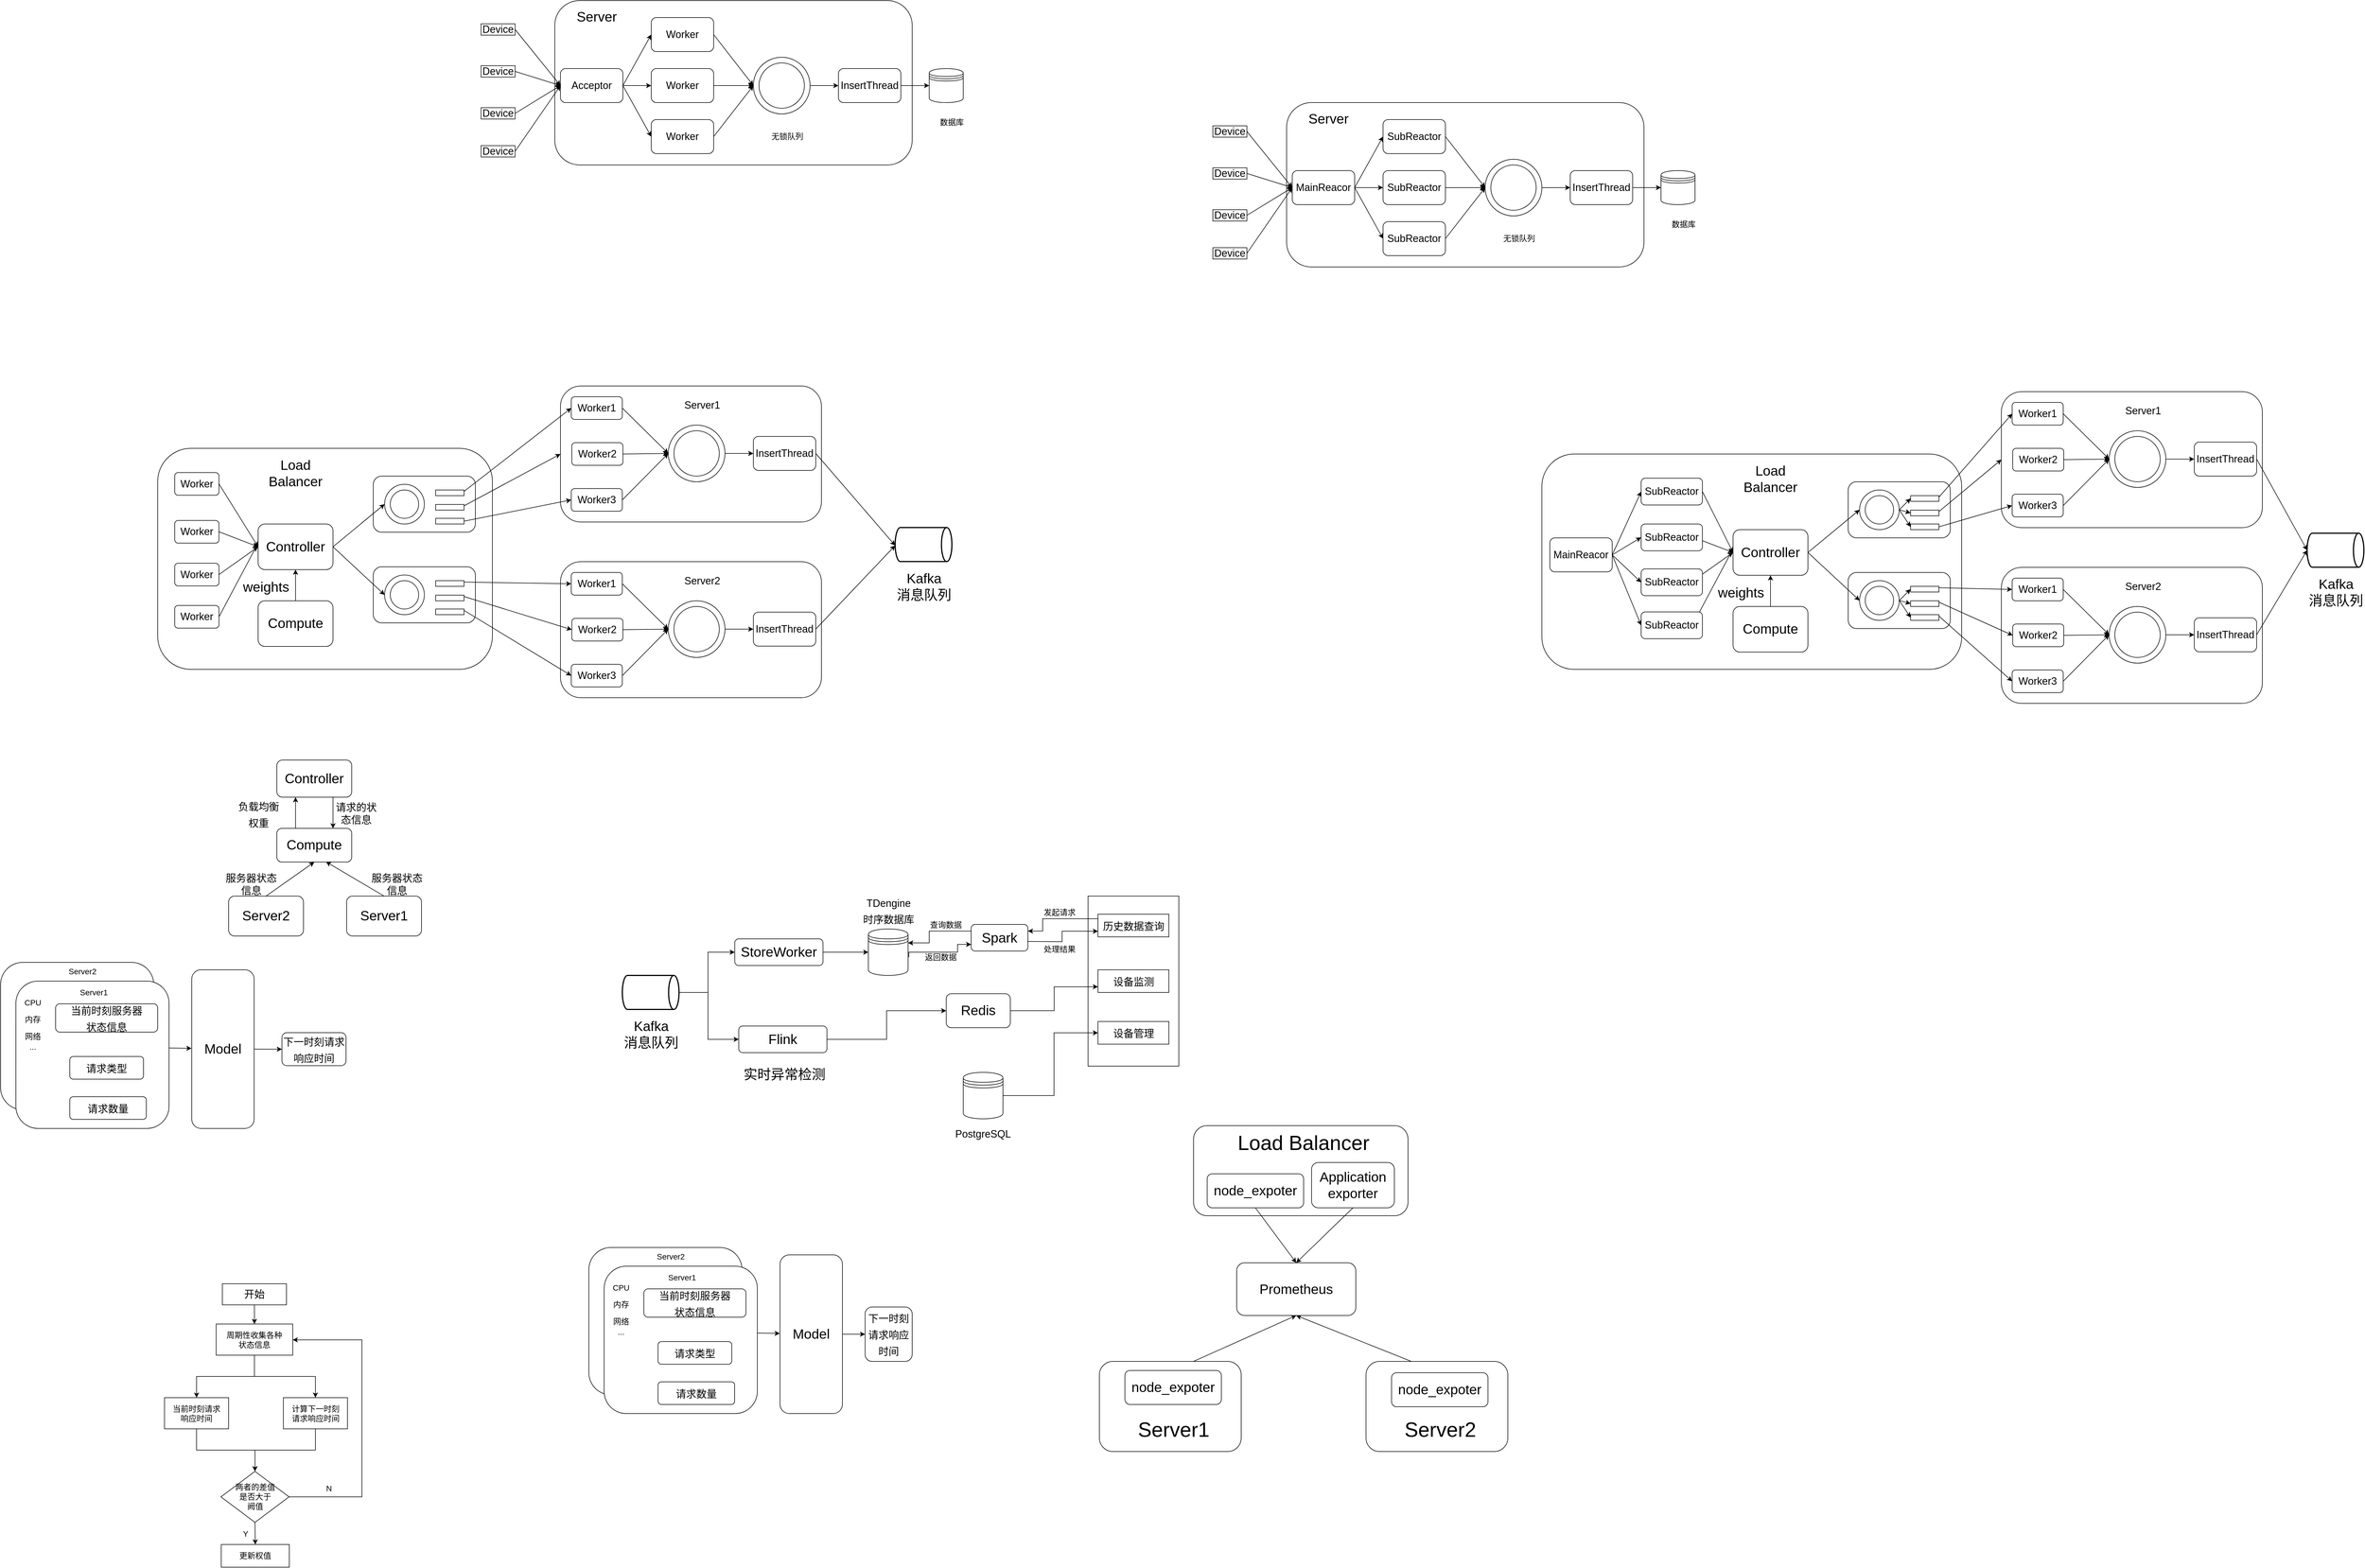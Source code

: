 <mxfile version="20.5.3" type="github">
  <diagram id="3eUIYci0AJJtG6zLOFo5" name="第 1 页">
    <mxGraphModel dx="2173" dy="740" grid="1" gridSize="10" guides="1" tooltips="1" connect="1" arrows="1" fold="1" page="1" pageScale="1" pageWidth="827" pageHeight="1169" math="0" shadow="0">
      <root>
        <mxCell id="0" />
        <mxCell id="1" parent="0" />
        <mxCell id="D2EjemDmIjkB8TL4z5pd-266" value="" style="rounded=1;whiteSpace=wrap;html=1;fontSize=14;" parent="1" vertex="1">
          <mxGeometry x="150" y="100" width="630" height="290" as="geometry" />
        </mxCell>
        <mxCell id="D2EjemDmIjkB8TL4z5pd-240" value="" style="rounded=1;whiteSpace=wrap;html=1;fontSize=14;" parent="1" vertex="1">
          <mxGeometry x="-827" y="1797" width="270" height="260" as="geometry" />
        </mxCell>
        <mxCell id="D2EjemDmIjkB8TL4z5pd-242" style="edgeStyle=none;rounded=0;orthogonalLoop=1;jettySize=auto;html=1;exitX=1;exitY=0.5;exitDx=0;exitDy=0;entryX=-0.004;entryY=0.538;entryDx=0;entryDy=0;entryPerimeter=0;fontSize=14;" parent="1" edge="1">
          <mxGeometry relative="1" as="geometry">
            <mxPoint x="-530" y="1948" as="sourcePoint" />
            <mxPoint x="-490.44" y="1948.64" as="targetPoint" />
          </mxGeometry>
        </mxCell>
        <mxCell id="D2EjemDmIjkB8TL4z5pd-236" value="" style="rounded=1;whiteSpace=wrap;html=1;fontSize=14;" parent="1" vertex="1">
          <mxGeometry x="-800" y="1830" width="270" height="260" as="geometry" />
        </mxCell>
        <mxCell id="D2EjemDmIjkB8TL4z5pd-188" value="" style="rounded=0;whiteSpace=wrap;html=1;fontSize=24;" parent="1" vertex="1">
          <mxGeometry x="1090" y="1680" width="160" height="300" as="geometry" />
        </mxCell>
        <mxCell id="D2EjemDmIjkB8TL4z5pd-24" style="edgeStyle=none;rounded=0;orthogonalLoop=1;jettySize=auto;html=1;exitX=1;exitY=0.5;exitDx=0;exitDy=0;entryX=0;entryY=0.5;entryDx=0;entryDy=0;fontSize=18;" parent="1" source="D2EjemDmIjkB8TL4z5pd-1" target="D2EjemDmIjkB8TL4z5pd-23" edge="1">
          <mxGeometry relative="1" as="geometry" />
        </mxCell>
        <mxCell id="D2EjemDmIjkB8TL4z5pd-1" value="&lt;font style=&quot;font-size: 18px;&quot;&gt;Worker&lt;/font&gt;" style="rounded=1;whiteSpace=wrap;html=1;" parent="1" vertex="1">
          <mxGeometry x="320" y="130" width="110" height="60" as="geometry" />
        </mxCell>
        <mxCell id="D2EjemDmIjkB8TL4z5pd-27" style="edgeStyle=none;rounded=0;orthogonalLoop=1;jettySize=auto;html=1;exitX=1;exitY=0.5;exitDx=0;exitDy=0;entryX=0;entryY=0.5;entryDx=0;entryDy=0;fontSize=18;" parent="1" source="D2EjemDmIjkB8TL4z5pd-2" target="D2EjemDmIjkB8TL4z5pd-23" edge="1">
          <mxGeometry relative="1" as="geometry" />
        </mxCell>
        <mxCell id="D2EjemDmIjkB8TL4z5pd-2" value="&lt;font style=&quot;font-size: 18px;&quot;&gt;Worker&lt;/font&gt;" style="rounded=1;whiteSpace=wrap;html=1;" parent="1" vertex="1">
          <mxGeometry x="320" y="220" width="110" height="60" as="geometry" />
        </mxCell>
        <mxCell id="D2EjemDmIjkB8TL4z5pd-28" style="edgeStyle=none;rounded=0;orthogonalLoop=1;jettySize=auto;html=1;exitX=1;exitY=0.5;exitDx=0;exitDy=0;entryX=0;entryY=0.5;entryDx=0;entryDy=0;fontSize=18;" parent="1" source="D2EjemDmIjkB8TL4z5pd-3" target="D2EjemDmIjkB8TL4z5pd-23" edge="1">
          <mxGeometry relative="1" as="geometry" />
        </mxCell>
        <mxCell id="D2EjemDmIjkB8TL4z5pd-3" value="&lt;font style=&quot;font-size: 18px;&quot;&gt;Worker&lt;/font&gt;" style="rounded=1;whiteSpace=wrap;html=1;" parent="1" vertex="1">
          <mxGeometry x="320" y="310" width="110" height="60" as="geometry" />
        </mxCell>
        <mxCell id="D2EjemDmIjkB8TL4z5pd-19" style="edgeStyle=none;rounded=0;orthogonalLoop=1;jettySize=auto;html=1;exitX=1;exitY=0.5;exitDx=0;exitDy=0;entryX=0;entryY=0.5;entryDx=0;entryDy=0;fontSize=18;" parent="1" source="D2EjemDmIjkB8TL4z5pd-4" target="D2EjemDmIjkB8TL4z5pd-1" edge="1">
          <mxGeometry relative="1" as="geometry" />
        </mxCell>
        <mxCell id="D2EjemDmIjkB8TL4z5pd-20" style="edgeStyle=none;rounded=0;orthogonalLoop=1;jettySize=auto;html=1;exitX=1;exitY=0.5;exitDx=0;exitDy=0;entryX=0;entryY=0.5;entryDx=0;entryDy=0;fontSize=18;" parent="1" source="D2EjemDmIjkB8TL4z5pd-4" target="D2EjemDmIjkB8TL4z5pd-2" edge="1">
          <mxGeometry relative="1" as="geometry" />
        </mxCell>
        <mxCell id="D2EjemDmIjkB8TL4z5pd-21" style="edgeStyle=none;rounded=0;orthogonalLoop=1;jettySize=auto;html=1;exitX=1;exitY=0.5;exitDx=0;exitDy=0;entryX=0;entryY=0.5;entryDx=0;entryDy=0;fontSize=18;" parent="1" source="D2EjemDmIjkB8TL4z5pd-4" target="D2EjemDmIjkB8TL4z5pd-3" edge="1">
          <mxGeometry relative="1" as="geometry" />
        </mxCell>
        <mxCell id="D2EjemDmIjkB8TL4z5pd-4" value="&lt;font style=&quot;font-size: 18px;&quot;&gt;Acceptor&lt;/font&gt;" style="rounded=1;whiteSpace=wrap;html=1;" parent="1" vertex="1">
          <mxGeometry x="160" y="220" width="110" height="60" as="geometry" />
        </mxCell>
        <mxCell id="D2EjemDmIjkB8TL4z5pd-15" style="rounded=0;orthogonalLoop=1;jettySize=auto;html=1;exitX=1;exitY=0.5;exitDx=0;exitDy=0;entryX=0;entryY=0.5;entryDx=0;entryDy=0;fontSize=18;" parent="1" source="D2EjemDmIjkB8TL4z5pd-7" target="D2EjemDmIjkB8TL4z5pd-4" edge="1">
          <mxGeometry relative="1" as="geometry" />
        </mxCell>
        <mxCell id="D2EjemDmIjkB8TL4z5pd-7" value="Device" style="rounded=0;whiteSpace=wrap;html=1;fontSize=18;" parent="1" vertex="1">
          <mxGeometry x="20" y="141" width="60" height="20" as="geometry" />
        </mxCell>
        <mxCell id="D2EjemDmIjkB8TL4z5pd-16" style="edgeStyle=none;rounded=0;orthogonalLoop=1;jettySize=auto;html=1;exitX=1;exitY=0.5;exitDx=0;exitDy=0;entryX=0;entryY=0.5;entryDx=0;entryDy=0;fontSize=18;" parent="1" source="D2EjemDmIjkB8TL4z5pd-9" target="D2EjemDmIjkB8TL4z5pd-4" edge="1">
          <mxGeometry relative="1" as="geometry" />
        </mxCell>
        <mxCell id="D2EjemDmIjkB8TL4z5pd-9" value="Device" style="rounded=0;whiteSpace=wrap;html=1;fontSize=18;" parent="1" vertex="1">
          <mxGeometry x="20" y="215" width="60" height="20" as="geometry" />
        </mxCell>
        <mxCell id="D2EjemDmIjkB8TL4z5pd-17" style="edgeStyle=none;rounded=0;orthogonalLoop=1;jettySize=auto;html=1;exitX=1;exitY=0.5;exitDx=0;exitDy=0;entryX=0;entryY=0.5;entryDx=0;entryDy=0;fontSize=18;" parent="1" source="D2EjemDmIjkB8TL4z5pd-10" target="D2EjemDmIjkB8TL4z5pd-4" edge="1">
          <mxGeometry relative="1" as="geometry" />
        </mxCell>
        <mxCell id="D2EjemDmIjkB8TL4z5pd-10" value="Device" style="rounded=0;whiteSpace=wrap;html=1;fontSize=18;" parent="1" vertex="1">
          <mxGeometry x="20" y="289" width="60" height="20" as="geometry" />
        </mxCell>
        <mxCell id="D2EjemDmIjkB8TL4z5pd-18" style="edgeStyle=none;rounded=0;orthogonalLoop=1;jettySize=auto;html=1;exitX=1;exitY=0.5;exitDx=0;exitDy=0;entryX=0;entryY=0.5;entryDx=0;entryDy=0;fontSize=18;" parent="1" source="D2EjemDmIjkB8TL4z5pd-12" target="D2EjemDmIjkB8TL4z5pd-4" edge="1">
          <mxGeometry relative="1" as="geometry" />
        </mxCell>
        <mxCell id="D2EjemDmIjkB8TL4z5pd-12" value="Device" style="rounded=0;whiteSpace=wrap;html=1;fontSize=18;" parent="1" vertex="1">
          <mxGeometry x="20" y="356" width="60" height="20" as="geometry" />
        </mxCell>
        <mxCell id="D2EjemDmIjkB8TL4z5pd-30" style="edgeStyle=none;rounded=0;orthogonalLoop=1;jettySize=auto;html=1;exitX=1;exitY=0.5;exitDx=0;exitDy=0;fontSize=18;" parent="1" source="D2EjemDmIjkB8TL4z5pd-23" target="D2EjemDmIjkB8TL4z5pd-29" edge="1">
          <mxGeometry relative="1" as="geometry" />
        </mxCell>
        <mxCell id="D2EjemDmIjkB8TL4z5pd-23" value="" style="ellipse;whiteSpace=wrap;html=1;aspect=fixed;fontSize=18;" parent="1" vertex="1">
          <mxGeometry x="500" y="200" width="100" height="100" as="geometry" />
        </mxCell>
        <mxCell id="D2EjemDmIjkB8TL4z5pd-22" value="" style="ellipse;whiteSpace=wrap;html=1;aspect=fixed;fontSize=18;" parent="1" vertex="1">
          <mxGeometry x="510" y="210" width="80" height="80" as="geometry" />
        </mxCell>
        <mxCell id="D2EjemDmIjkB8TL4z5pd-32" style="edgeStyle=none;rounded=0;orthogonalLoop=1;jettySize=auto;html=1;exitX=1;exitY=0.5;exitDx=0;exitDy=0;entryX=0;entryY=0.5;entryDx=0;entryDy=0;fontSize=18;" parent="1" source="D2EjemDmIjkB8TL4z5pd-29" target="D2EjemDmIjkB8TL4z5pd-31" edge="1">
          <mxGeometry relative="1" as="geometry" />
        </mxCell>
        <mxCell id="D2EjemDmIjkB8TL4z5pd-29" value="&lt;font style=&quot;font-size: 18px;&quot;&gt;InsertThread&lt;/font&gt;" style="rounded=1;whiteSpace=wrap;html=1;" parent="1" vertex="1">
          <mxGeometry x="650" y="220" width="110" height="60" as="geometry" />
        </mxCell>
        <mxCell id="D2EjemDmIjkB8TL4z5pd-31" value="" style="shape=datastore;whiteSpace=wrap;html=1;fontSize=18;" parent="1" vertex="1">
          <mxGeometry x="810" y="220" width="60" height="60" as="geometry" />
        </mxCell>
        <mxCell id="D2EjemDmIjkB8TL4z5pd-61" value="" style="rounded=1;whiteSpace=wrap;html=1;fontSize=18;" parent="1" vertex="1">
          <mxGeometry x="160" y="780" width="460" height="240" as="geometry" />
        </mxCell>
        <mxCell id="D2EjemDmIjkB8TL4z5pd-62" style="edgeStyle=none;rounded=0;orthogonalLoop=1;jettySize=auto;html=1;exitX=1;exitY=0.5;exitDx=0;exitDy=0;entryX=0;entryY=0.5;entryDx=0;entryDy=0;fontSize=18;" parent="1" source="D2EjemDmIjkB8TL4z5pd-63" target="D2EjemDmIjkB8TL4z5pd-67" edge="1">
          <mxGeometry relative="1" as="geometry" />
        </mxCell>
        <mxCell id="D2EjemDmIjkB8TL4z5pd-63" value="&lt;font style=&quot;font-size: 18px;&quot;&gt;Worker1&lt;/font&gt;" style="rounded=1;whiteSpace=wrap;html=1;" parent="1" vertex="1">
          <mxGeometry x="179" y="799" width="90" height="40" as="geometry" />
        </mxCell>
        <mxCell id="D2EjemDmIjkB8TL4z5pd-64" style="edgeStyle=none;rounded=0;orthogonalLoop=1;jettySize=auto;html=1;exitX=1;exitY=0.5;exitDx=0;exitDy=0;entryX=0;entryY=0.5;entryDx=0;entryDy=0;fontSize=18;exitPerimeter=0;" parent="1" source="D2EjemDmIjkB8TL4z5pd-70" target="D2EjemDmIjkB8TL4z5pd-67" edge="1">
          <mxGeometry relative="1" as="geometry">
            <mxPoint x="280" y="899" as="sourcePoint" />
          </mxGeometry>
        </mxCell>
        <mxCell id="D2EjemDmIjkB8TL4z5pd-65" style="edgeStyle=none;rounded=0;orthogonalLoop=1;jettySize=auto;html=1;exitX=1;exitY=0.5;exitDx=0;exitDy=0;entryX=0;entryY=0.5;entryDx=0;entryDy=0;fontSize=18;" parent="1" source="D2EjemDmIjkB8TL4z5pd-71" target="D2EjemDmIjkB8TL4z5pd-67" edge="1">
          <mxGeometry relative="1" as="geometry">
            <mxPoint x="280" y="989" as="sourcePoint" />
          </mxGeometry>
        </mxCell>
        <mxCell id="D2EjemDmIjkB8TL4z5pd-66" style="edgeStyle=none;rounded=0;orthogonalLoop=1;jettySize=auto;html=1;exitX=1;exitY=0.5;exitDx=0;exitDy=0;fontSize=18;" parent="1" source="D2EjemDmIjkB8TL4z5pd-67" target="D2EjemDmIjkB8TL4z5pd-69" edge="1">
          <mxGeometry relative="1" as="geometry" />
        </mxCell>
        <mxCell id="D2EjemDmIjkB8TL4z5pd-67" value="" style="ellipse;whiteSpace=wrap;html=1;aspect=fixed;fontSize=18;" parent="1" vertex="1">
          <mxGeometry x="350" y="849" width="100" height="100" as="geometry" />
        </mxCell>
        <mxCell id="D2EjemDmIjkB8TL4z5pd-68" value="" style="ellipse;whiteSpace=wrap;html=1;aspect=fixed;fontSize=18;" parent="1" vertex="1">
          <mxGeometry x="360" y="859" width="80" height="80" as="geometry" />
        </mxCell>
        <mxCell id="D2EjemDmIjkB8TL4z5pd-145" style="edgeStyle=none;rounded=0;orthogonalLoop=1;jettySize=auto;html=1;exitX=1;exitY=0.5;exitDx=0;exitDy=0;entryX=0;entryY=0.5;entryDx=0;entryDy=0;fontSize=24;" parent="1" source="D2EjemDmIjkB8TL4z5pd-69" edge="1">
          <mxGeometry relative="1" as="geometry">
            <mxPoint x="750" y="1061.5" as="targetPoint" />
          </mxGeometry>
        </mxCell>
        <mxCell id="D2EjemDmIjkB8TL4z5pd-69" value="&lt;font style=&quot;font-size: 18px;&quot;&gt;InsertThread&lt;/font&gt;" style="rounded=1;whiteSpace=wrap;html=1;" parent="1" vertex="1">
          <mxGeometry x="500" y="869" width="110" height="60" as="geometry" />
        </mxCell>
        <mxCell id="D2EjemDmIjkB8TL4z5pd-70" value="&lt;font style=&quot;font-size: 18px;&quot;&gt;Worker2&lt;/font&gt;" style="rounded=1;whiteSpace=wrap;html=1;" parent="1" vertex="1">
          <mxGeometry x="180" y="880" width="90" height="40" as="geometry" />
        </mxCell>
        <mxCell id="D2EjemDmIjkB8TL4z5pd-71" value="&lt;font style=&quot;font-size: 18px;&quot;&gt;Worker3&lt;/font&gt;" style="rounded=1;whiteSpace=wrap;html=1;" parent="1" vertex="1">
          <mxGeometry x="179" y="961" width="90" height="40" as="geometry" />
        </mxCell>
        <mxCell id="D2EjemDmIjkB8TL4z5pd-72" value="Server1" style="text;html=1;strokeColor=none;fillColor=none;align=center;verticalAlign=middle;whiteSpace=wrap;rounded=0;fontSize=18;" parent="1" vertex="1">
          <mxGeometry x="380" y="799" width="60" height="30" as="geometry" />
        </mxCell>
        <mxCell id="D2EjemDmIjkB8TL4z5pd-73" value="" style="rounded=1;whiteSpace=wrap;html=1;fontSize=18;" parent="1" vertex="1">
          <mxGeometry x="160" y="1090" width="460" height="240" as="geometry" />
        </mxCell>
        <mxCell id="D2EjemDmIjkB8TL4z5pd-74" style="edgeStyle=none;rounded=0;orthogonalLoop=1;jettySize=auto;html=1;exitX=1;exitY=0.5;exitDx=0;exitDy=0;entryX=0;entryY=0.5;entryDx=0;entryDy=0;fontSize=18;" parent="1" source="D2EjemDmIjkB8TL4z5pd-75" target="D2EjemDmIjkB8TL4z5pd-79" edge="1">
          <mxGeometry relative="1" as="geometry" />
        </mxCell>
        <mxCell id="D2EjemDmIjkB8TL4z5pd-75" value="&lt;font style=&quot;font-size: 18px;&quot;&gt;Worker1&lt;/font&gt;" style="rounded=1;whiteSpace=wrap;html=1;" parent="1" vertex="1">
          <mxGeometry x="179" y="1109" width="90" height="40" as="geometry" />
        </mxCell>
        <mxCell id="D2EjemDmIjkB8TL4z5pd-76" style="edgeStyle=none;rounded=0;orthogonalLoop=1;jettySize=auto;html=1;exitX=1;exitY=0.5;exitDx=0;exitDy=0;entryX=0;entryY=0.5;entryDx=0;entryDy=0;fontSize=18;exitPerimeter=0;" parent="1" source="D2EjemDmIjkB8TL4z5pd-82" target="D2EjemDmIjkB8TL4z5pd-79" edge="1">
          <mxGeometry relative="1" as="geometry">
            <mxPoint x="280" y="1209" as="sourcePoint" />
          </mxGeometry>
        </mxCell>
        <mxCell id="D2EjemDmIjkB8TL4z5pd-77" style="edgeStyle=none;rounded=0;orthogonalLoop=1;jettySize=auto;html=1;exitX=1;exitY=0.5;exitDx=0;exitDy=0;entryX=0;entryY=0.5;entryDx=0;entryDy=0;fontSize=18;" parent="1" source="D2EjemDmIjkB8TL4z5pd-83" target="D2EjemDmIjkB8TL4z5pd-79" edge="1">
          <mxGeometry relative="1" as="geometry">
            <mxPoint x="280" y="1299" as="sourcePoint" />
          </mxGeometry>
        </mxCell>
        <mxCell id="D2EjemDmIjkB8TL4z5pd-78" style="edgeStyle=none;rounded=0;orthogonalLoop=1;jettySize=auto;html=1;exitX=1;exitY=0.5;exitDx=0;exitDy=0;fontSize=18;" parent="1" source="D2EjemDmIjkB8TL4z5pd-79" target="D2EjemDmIjkB8TL4z5pd-81" edge="1">
          <mxGeometry relative="1" as="geometry" />
        </mxCell>
        <mxCell id="D2EjemDmIjkB8TL4z5pd-79" value="" style="ellipse;whiteSpace=wrap;html=1;aspect=fixed;fontSize=18;" parent="1" vertex="1">
          <mxGeometry x="350" y="1159" width="100" height="100" as="geometry" />
        </mxCell>
        <mxCell id="D2EjemDmIjkB8TL4z5pd-80" value="" style="ellipse;whiteSpace=wrap;html=1;aspect=fixed;fontSize=18;" parent="1" vertex="1">
          <mxGeometry x="360" y="1169" width="80" height="80" as="geometry" />
        </mxCell>
        <mxCell id="D2EjemDmIjkB8TL4z5pd-146" style="edgeStyle=none;rounded=0;orthogonalLoop=1;jettySize=auto;html=1;exitX=1;exitY=0.5;exitDx=0;exitDy=0;entryX=0;entryY=0.5;entryDx=0;entryDy=0;fontSize=24;" parent="1" source="D2EjemDmIjkB8TL4z5pd-81" edge="1">
          <mxGeometry relative="1" as="geometry">
            <mxPoint x="750" y="1061.5" as="targetPoint" />
          </mxGeometry>
        </mxCell>
        <mxCell id="D2EjemDmIjkB8TL4z5pd-81" value="&lt;font style=&quot;font-size: 18px;&quot;&gt;InsertThread&lt;/font&gt;" style="rounded=1;whiteSpace=wrap;html=1;" parent="1" vertex="1">
          <mxGeometry x="500" y="1179" width="110" height="60" as="geometry" />
        </mxCell>
        <mxCell id="D2EjemDmIjkB8TL4z5pd-82" value="&lt;font style=&quot;font-size: 18px;&quot;&gt;Worker2&lt;/font&gt;" style="rounded=1;whiteSpace=wrap;html=1;" parent="1" vertex="1">
          <mxGeometry x="180" y="1190" width="90" height="40" as="geometry" />
        </mxCell>
        <mxCell id="D2EjemDmIjkB8TL4z5pd-83" value="&lt;font style=&quot;font-size: 18px;&quot;&gt;Worker3&lt;/font&gt;" style="rounded=1;whiteSpace=wrap;html=1;" parent="1" vertex="1">
          <mxGeometry x="179" y="1271" width="90" height="40" as="geometry" />
        </mxCell>
        <mxCell id="D2EjemDmIjkB8TL4z5pd-84" value="Server2" style="text;html=1;strokeColor=none;fillColor=none;align=center;verticalAlign=middle;whiteSpace=wrap;rounded=0;fontSize=18;" parent="1" vertex="1">
          <mxGeometry x="380" y="1109" width="60" height="30" as="geometry" />
        </mxCell>
        <mxCell id="D2EjemDmIjkB8TL4z5pd-98" value="" style="rounded=1;whiteSpace=wrap;html=1;fontSize=18;" parent="1" vertex="1">
          <mxGeometry x="-550" y="890" width="590" height="390" as="geometry" />
        </mxCell>
        <mxCell id="D2EjemDmIjkB8TL4z5pd-130" style="edgeStyle=none;rounded=0;orthogonalLoop=1;jettySize=auto;html=1;exitX=1;exitY=0.5;exitDx=0;exitDy=0;entryX=0;entryY=0.5;entryDx=0;entryDy=0;fontSize=24;" parent="1" source="D2EjemDmIjkB8TL4z5pd-100" target="D2EjemDmIjkB8TL4z5pd-126" edge="1">
          <mxGeometry relative="1" as="geometry" />
        </mxCell>
        <mxCell id="D2EjemDmIjkB8TL4z5pd-100" value="&lt;font style=&quot;font-size: 18px;&quot;&gt;Worker&lt;/font&gt;" style="rounded=1;whiteSpace=wrap;html=1;" parent="1" vertex="1">
          <mxGeometry x="-520" y="1017.25" width="78" height="40" as="geometry" />
        </mxCell>
        <mxCell id="D2EjemDmIjkB8TL4z5pd-134" style="edgeStyle=none;rounded=0;orthogonalLoop=1;jettySize=auto;html=1;exitX=1;exitY=0.5;exitDx=0;exitDy=0;fontSize=24;entryX=0;entryY=0.5;entryDx=0;entryDy=0;" parent="1" source="D2EjemDmIjkB8TL4z5pd-107" target="D2EjemDmIjkB8TL4z5pd-126" edge="1">
          <mxGeometry relative="1" as="geometry">
            <mxPoint x="-326.327" y="1090" as="targetPoint" />
          </mxGeometry>
        </mxCell>
        <mxCell id="D2EjemDmIjkB8TL4z5pd-107" value="&lt;font style=&quot;font-size: 18px;&quot;&gt;Worker&lt;/font&gt;" style="rounded=1;whiteSpace=wrap;html=1;" parent="1" vertex="1">
          <mxGeometry x="-520" y="1092.75" width="78" height="40" as="geometry" />
        </mxCell>
        <mxCell id="D2EjemDmIjkB8TL4z5pd-135" style="edgeStyle=none;rounded=0;orthogonalLoop=1;jettySize=auto;html=1;exitX=1;exitY=0.5;exitDx=0;exitDy=0;entryX=0.011;entryY=0.386;entryDx=0;entryDy=0;entryPerimeter=0;fontSize=24;" parent="1" source="D2EjemDmIjkB8TL4z5pd-108" target="D2EjemDmIjkB8TL4z5pd-126" edge="1">
          <mxGeometry relative="1" as="geometry" />
        </mxCell>
        <mxCell id="D2EjemDmIjkB8TL4z5pd-108" value="&lt;font style=&quot;font-size: 18px;&quot;&gt;Worker&lt;/font&gt;" style="rounded=1;whiteSpace=wrap;html=1;" parent="1" vertex="1">
          <mxGeometry x="-520" y="1167.25" width="78" height="40" as="geometry" />
        </mxCell>
        <mxCell id="D2EjemDmIjkB8TL4z5pd-109" value="&lt;font style=&quot;font-size: 24px;&quot;&gt;Load Balancer&lt;/font&gt;" style="text;html=1;strokeColor=none;fillColor=none;align=center;verticalAlign=middle;whiteSpace=wrap;rounded=0;fontSize=18;" parent="1" vertex="1">
          <mxGeometry x="-337" y="913.5" width="60" height="40" as="geometry" />
        </mxCell>
        <mxCell id="D2EjemDmIjkB8TL4z5pd-129" style="edgeStyle=none;rounded=0;orthogonalLoop=1;jettySize=auto;html=1;exitX=1;exitY=0.5;exitDx=0;exitDy=0;entryX=0;entryY=0.5;entryDx=0;entryDy=0;fontSize=24;" parent="1" source="D2EjemDmIjkB8TL4z5pd-111" target="D2EjemDmIjkB8TL4z5pd-126" edge="1">
          <mxGeometry relative="1" as="geometry" />
        </mxCell>
        <mxCell id="D2EjemDmIjkB8TL4z5pd-111" value="&lt;font style=&quot;font-size: 18px;&quot;&gt;Worker&lt;/font&gt;" style="rounded=1;whiteSpace=wrap;html=1;" parent="1" vertex="1">
          <mxGeometry x="-520" y="932.75" width="78" height="40" as="geometry" />
        </mxCell>
        <mxCell id="D2EjemDmIjkB8TL4z5pd-114" value="" style="rounded=1;whiteSpace=wrap;html=1;fontSize=24;" parent="1" vertex="1">
          <mxGeometry x="-170" y="939" width="180" height="99" as="geometry" />
        </mxCell>
        <mxCell id="D2EjemDmIjkB8TL4z5pd-115" value="" style="ellipse;whiteSpace=wrap;html=1;aspect=fixed;fontSize=18;" parent="1" vertex="1">
          <mxGeometry x="-150" y="953.5" width="70" height="70" as="geometry" />
        </mxCell>
        <mxCell id="D2EjemDmIjkB8TL4z5pd-116" value="" style="ellipse;whiteSpace=wrap;html=1;aspect=fixed;fontSize=18;" parent="1" vertex="1">
          <mxGeometry x="-140" y="963.5" width="50" height="50" as="geometry" />
        </mxCell>
        <mxCell id="D2EjemDmIjkB8TL4z5pd-138" style="edgeStyle=none;rounded=0;orthogonalLoop=1;jettySize=auto;html=1;exitX=1;exitY=0.25;exitDx=0;exitDy=0;entryX=0;entryY=0.5;entryDx=0;entryDy=0;fontSize=24;" parent="1" source="D2EjemDmIjkB8TL4z5pd-117" target="D2EjemDmIjkB8TL4z5pd-63" edge="1">
          <mxGeometry relative="1" as="geometry" />
        </mxCell>
        <mxCell id="D2EjemDmIjkB8TL4z5pd-117" value="" style="rounded=0;whiteSpace=wrap;html=1;fontSize=24;" parent="1" vertex="1">
          <mxGeometry x="-60" y="963.5" width="50" height="10" as="geometry" />
        </mxCell>
        <mxCell id="D2EjemDmIjkB8TL4z5pd-139" style="edgeStyle=none;rounded=0;orthogonalLoop=1;jettySize=auto;html=1;exitX=1;exitY=0.25;exitDx=0;exitDy=0;entryX=0;entryY=0.5;entryDx=0;entryDy=0;fontSize=24;" parent="1" source="D2EjemDmIjkB8TL4z5pd-118" target="D2EjemDmIjkB8TL4z5pd-61" edge="1">
          <mxGeometry relative="1" as="geometry" />
        </mxCell>
        <mxCell id="D2EjemDmIjkB8TL4z5pd-118" value="" style="rounded=0;whiteSpace=wrap;html=1;fontSize=24;" parent="1" vertex="1">
          <mxGeometry x="-60" y="989" width="50" height="10" as="geometry" />
        </mxCell>
        <mxCell id="D2EjemDmIjkB8TL4z5pd-140" style="edgeStyle=none;rounded=0;orthogonalLoop=1;jettySize=auto;html=1;exitX=1;exitY=0.5;exitDx=0;exitDy=0;entryX=0;entryY=0.5;entryDx=0;entryDy=0;fontSize=24;" parent="1" source="D2EjemDmIjkB8TL4z5pd-119" target="D2EjemDmIjkB8TL4z5pd-71" edge="1">
          <mxGeometry relative="1" as="geometry" />
        </mxCell>
        <mxCell id="D2EjemDmIjkB8TL4z5pd-119" value="" style="rounded=0;whiteSpace=wrap;html=1;fontSize=24;" parent="1" vertex="1">
          <mxGeometry x="-60" y="1013.5" width="50" height="10" as="geometry" />
        </mxCell>
        <mxCell id="D2EjemDmIjkB8TL4z5pd-120" value="" style="rounded=1;whiteSpace=wrap;html=1;fontSize=24;" parent="1" vertex="1">
          <mxGeometry x="-170" y="1099" width="180" height="99" as="geometry" />
        </mxCell>
        <mxCell id="D2EjemDmIjkB8TL4z5pd-121" value="" style="ellipse;whiteSpace=wrap;html=1;aspect=fixed;fontSize=18;" parent="1" vertex="1">
          <mxGeometry x="-150" y="1113.5" width="70" height="70" as="geometry" />
        </mxCell>
        <mxCell id="D2EjemDmIjkB8TL4z5pd-122" value="" style="ellipse;whiteSpace=wrap;html=1;aspect=fixed;fontSize=18;" parent="1" vertex="1">
          <mxGeometry x="-140" y="1123.5" width="50" height="50" as="geometry" />
        </mxCell>
        <mxCell id="D2EjemDmIjkB8TL4z5pd-141" style="edgeStyle=none;rounded=0;orthogonalLoop=1;jettySize=auto;html=1;exitX=1;exitY=0.25;exitDx=0;exitDy=0;entryX=0;entryY=0.5;entryDx=0;entryDy=0;fontSize=24;" parent="1" source="D2EjemDmIjkB8TL4z5pd-123" target="D2EjemDmIjkB8TL4z5pd-75" edge="1">
          <mxGeometry relative="1" as="geometry" />
        </mxCell>
        <mxCell id="D2EjemDmIjkB8TL4z5pd-123" value="" style="rounded=0;whiteSpace=wrap;html=1;fontSize=24;" parent="1" vertex="1">
          <mxGeometry x="-60" y="1123.5" width="50" height="10" as="geometry" />
        </mxCell>
        <mxCell id="D2EjemDmIjkB8TL4z5pd-142" style="edgeStyle=none;rounded=0;orthogonalLoop=1;jettySize=auto;html=1;exitX=1;exitY=0.25;exitDx=0;exitDy=0;entryX=0;entryY=0.5;entryDx=0;entryDy=0;fontSize=24;" parent="1" source="D2EjemDmIjkB8TL4z5pd-124" target="D2EjemDmIjkB8TL4z5pd-82" edge="1">
          <mxGeometry relative="1" as="geometry" />
        </mxCell>
        <mxCell id="D2EjemDmIjkB8TL4z5pd-124" value="" style="rounded=0;whiteSpace=wrap;html=1;fontSize=24;" parent="1" vertex="1">
          <mxGeometry x="-60" y="1149" width="50" height="10" as="geometry" />
        </mxCell>
        <mxCell id="D2EjemDmIjkB8TL4z5pd-143" style="edgeStyle=none;rounded=0;orthogonalLoop=1;jettySize=auto;html=1;exitX=1;exitY=0.25;exitDx=0;exitDy=0;entryX=0;entryY=0.5;entryDx=0;entryDy=0;fontSize=24;" parent="1" source="D2EjemDmIjkB8TL4z5pd-125" target="D2EjemDmIjkB8TL4z5pd-83" edge="1">
          <mxGeometry relative="1" as="geometry" />
        </mxCell>
        <mxCell id="D2EjemDmIjkB8TL4z5pd-125" value="" style="rounded=0;whiteSpace=wrap;html=1;fontSize=24;" parent="1" vertex="1">
          <mxGeometry x="-60" y="1173.5" width="50" height="10" as="geometry" />
        </mxCell>
        <mxCell id="D2EjemDmIjkB8TL4z5pd-136" style="edgeStyle=none;rounded=0;orthogonalLoop=1;jettySize=auto;html=1;exitX=1;exitY=0.5;exitDx=0;exitDy=0;entryX=0;entryY=0.5;entryDx=0;entryDy=0;fontSize=24;" parent="1" source="D2EjemDmIjkB8TL4z5pd-126" target="D2EjemDmIjkB8TL4z5pd-115" edge="1">
          <mxGeometry relative="1" as="geometry" />
        </mxCell>
        <mxCell id="D2EjemDmIjkB8TL4z5pd-137" style="edgeStyle=none;rounded=0;orthogonalLoop=1;jettySize=auto;html=1;exitX=1;exitY=0.5;exitDx=0;exitDy=0;entryX=0;entryY=0.5;entryDx=0;entryDy=0;fontSize=24;" parent="1" source="D2EjemDmIjkB8TL4z5pd-126" target="D2EjemDmIjkB8TL4z5pd-121" edge="1">
          <mxGeometry relative="1" as="geometry" />
        </mxCell>
        <mxCell id="D2EjemDmIjkB8TL4z5pd-126" value="Controller" style="rounded=1;whiteSpace=wrap;html=1;fontSize=24;" parent="1" vertex="1">
          <mxGeometry x="-373" y="1023.5" width="132" height="80.5" as="geometry" />
        </mxCell>
        <mxCell id="D2EjemDmIjkB8TL4z5pd-148" style="edgeStyle=none;rounded=0;orthogonalLoop=1;jettySize=auto;html=1;exitX=0.5;exitY=0;exitDx=0;exitDy=0;entryX=0.5;entryY=1;entryDx=0;entryDy=0;fontSize=24;" parent="1" source="D2EjemDmIjkB8TL4z5pd-147" target="D2EjemDmIjkB8TL4z5pd-126" edge="1">
          <mxGeometry relative="1" as="geometry" />
        </mxCell>
        <mxCell id="D2EjemDmIjkB8TL4z5pd-147" value="Compute" style="rounded=1;whiteSpace=wrap;html=1;fontSize=24;" parent="1" vertex="1">
          <mxGeometry x="-373" y="1159" width="132" height="80.5" as="geometry" />
        </mxCell>
        <mxCell id="D2EjemDmIjkB8TL4z5pd-149" value="&lt;font style=&quot;font-size: 24px;&quot;&gt;weights&lt;/font&gt;" style="text;html=1;strokeColor=none;fillColor=none;align=center;verticalAlign=middle;whiteSpace=wrap;rounded=0;fontSize=24;" parent="1" vertex="1">
          <mxGeometry x="-389" y="1123.5" width="60" height="22" as="geometry" />
        </mxCell>
        <mxCell id="D2EjemDmIjkB8TL4z5pd-155" style="edgeStyle=none;rounded=0;orthogonalLoop=1;jettySize=auto;html=1;exitX=0.25;exitY=0;exitDx=0;exitDy=0;entryX=0.25;entryY=1;entryDx=0;entryDy=0;fontSize=24;" parent="1" source="D2EjemDmIjkB8TL4z5pd-156" target="D2EjemDmIjkB8TL4z5pd-154" edge="1">
          <mxGeometry relative="1" as="geometry" />
        </mxCell>
        <mxCell id="D2EjemDmIjkB8TL4z5pd-159" style="edgeStyle=none;rounded=0;orthogonalLoop=1;jettySize=auto;html=1;exitX=0.75;exitY=1;exitDx=0;exitDy=0;entryX=0.75;entryY=0;entryDx=0;entryDy=0;fontSize=14;" parent="1" source="D2EjemDmIjkB8TL4z5pd-154" target="D2EjemDmIjkB8TL4z5pd-156" edge="1">
          <mxGeometry relative="1" as="geometry" />
        </mxCell>
        <mxCell id="D2EjemDmIjkB8TL4z5pd-154" value="Controller" style="rounded=1;whiteSpace=wrap;html=1;fontSize=24;" parent="1" vertex="1">
          <mxGeometry x="-340" y="1440" width="132" height="65.5" as="geometry" />
        </mxCell>
        <mxCell id="D2EjemDmIjkB8TL4z5pd-156" value="Compute" style="rounded=1;whiteSpace=wrap;html=1;fontSize=24;" parent="1" vertex="1">
          <mxGeometry x="-340" y="1560.5" width="132" height="59.5" as="geometry" />
        </mxCell>
        <mxCell id="D2EjemDmIjkB8TL4z5pd-157" value="&lt;font style=&quot;font-size: 18px;&quot;&gt;负载均衡权重&lt;/font&gt;" style="text;html=1;strokeColor=none;fillColor=none;align=center;verticalAlign=middle;whiteSpace=wrap;rounded=0;fontSize=24;" parent="1" vertex="1">
          <mxGeometry x="-413" y="1519.5" width="82" height="30.5" as="geometry" />
        </mxCell>
        <mxCell id="D2EjemDmIjkB8TL4z5pd-160" value="&lt;font style=&quot;font-size: 18px;&quot;&gt;请求的状态信息&lt;/font&gt;" style="text;html=1;strokeColor=none;fillColor=none;align=center;verticalAlign=middle;whiteSpace=wrap;rounded=0;fontSize=14;" parent="1" vertex="1">
          <mxGeometry x="-240" y="1519.5" width="80" height="30" as="geometry" />
        </mxCell>
        <mxCell id="D2EjemDmIjkB8TL4z5pd-164" style="edgeStyle=none;rounded=0;orthogonalLoop=1;jettySize=auto;html=1;exitX=0.5;exitY=0;exitDx=0;exitDy=0;entryX=0.5;entryY=1;entryDx=0;entryDy=0;fontSize=14;" parent="1" source="D2EjemDmIjkB8TL4z5pd-162" target="D2EjemDmIjkB8TL4z5pd-156" edge="1">
          <mxGeometry relative="1" as="geometry" />
        </mxCell>
        <mxCell id="D2EjemDmIjkB8TL4z5pd-162" value="Server2" style="rounded=1;whiteSpace=wrap;html=1;fontSize=24;" parent="1" vertex="1">
          <mxGeometry x="-425" y="1680" width="132" height="70.5" as="geometry" />
        </mxCell>
        <mxCell id="D2EjemDmIjkB8TL4z5pd-166" style="edgeStyle=none;rounded=0;orthogonalLoop=1;jettySize=auto;html=1;exitX=0.5;exitY=0;exitDx=0;exitDy=0;fontSize=14;entryX=0.657;entryY=0.993;entryDx=0;entryDy=0;entryPerimeter=0;" parent="1" source="D2EjemDmIjkB8TL4z5pd-163" target="D2EjemDmIjkB8TL4z5pd-156" edge="1">
          <mxGeometry relative="1" as="geometry">
            <mxPoint x="-204" y="1672.052" as="targetPoint" />
          </mxGeometry>
        </mxCell>
        <mxCell id="D2EjemDmIjkB8TL4z5pd-163" value="Server1" style="rounded=1;whiteSpace=wrap;html=1;fontSize=24;" parent="1" vertex="1">
          <mxGeometry x="-217" y="1680" width="132" height="70.5" as="geometry" />
        </mxCell>
        <mxCell id="D2EjemDmIjkB8TL4z5pd-167" value="&lt;font style=&quot;font-size: 18px;&quot;&gt;服务器状态信息&lt;/font&gt;" style="text;html=1;strokeColor=none;fillColor=none;align=center;verticalAlign=middle;whiteSpace=wrap;rounded=0;fontSize=14;" parent="1" vertex="1">
          <mxGeometry x="-176" y="1640" width="96" height="40" as="geometry" />
        </mxCell>
        <mxCell id="D2EjemDmIjkB8TL4z5pd-172" value="&lt;font style=&quot;font-size: 18px;&quot;&gt;服务器状态信息&lt;/font&gt;" style="text;html=1;strokeColor=none;fillColor=none;align=center;verticalAlign=middle;whiteSpace=wrap;rounded=0;fontSize=14;" parent="1" vertex="1">
          <mxGeometry x="-433" y="1640" width="96" height="40" as="geometry" />
        </mxCell>
        <mxCell id="D2EjemDmIjkB8TL4z5pd-198" style="edgeStyle=orthogonalEdgeStyle;rounded=0;orthogonalLoop=1;jettySize=auto;html=1;exitX=1.019;exitY=0.607;exitDx=0;exitDy=0;entryX=0;entryY=0.75;entryDx=0;entryDy=0;fontSize=18;exitPerimeter=0;" parent="1" source="D2EjemDmIjkB8TL4z5pd-174" target="D2EjemDmIjkB8TL4z5pd-190" edge="1">
          <mxGeometry relative="1" as="geometry">
            <Array as="points">
              <mxPoint x="860" y="1779" />
              <mxPoint x="860" y="1765" />
            </Array>
          </mxGeometry>
        </mxCell>
        <mxCell id="D2EjemDmIjkB8TL4z5pd-174" value="" style="shape=datastore;whiteSpace=wrap;html=1;fontSize=18;" parent="1" vertex="1">
          <mxGeometry x="702.75" y="1738" width="70" height="82" as="geometry" />
        </mxCell>
        <mxCell id="D2EjemDmIjkB8TL4z5pd-179" style="edgeStyle=elbowEdgeStyle;rounded=0;orthogonalLoop=1;jettySize=auto;html=1;exitX=1;exitY=0.5;exitDx=0;exitDy=0;exitPerimeter=0;entryX=0;entryY=0.5;entryDx=0;entryDy=0;fontSize=24;" parent="1" source="D2EjemDmIjkB8TL4z5pd-175" target="D2EjemDmIjkB8TL4z5pd-178" edge="1">
          <mxGeometry relative="1" as="geometry">
            <Array as="points">
              <mxPoint x="420" y="1810" />
            </Array>
          </mxGeometry>
        </mxCell>
        <mxCell id="D2EjemDmIjkB8TL4z5pd-183" style="edgeStyle=orthogonalEdgeStyle;rounded=0;orthogonalLoop=1;jettySize=auto;html=1;exitX=1;exitY=0.5;exitDx=0;exitDy=0;exitPerimeter=0;entryX=0;entryY=0.5;entryDx=0;entryDy=0;fontSize=24;" parent="1" source="D2EjemDmIjkB8TL4z5pd-175" target="D2EjemDmIjkB8TL4z5pd-182" edge="1">
          <mxGeometry relative="1" as="geometry">
            <Array as="points">
              <mxPoint x="420" y="1850" />
              <mxPoint x="420" y="1933" />
            </Array>
          </mxGeometry>
        </mxCell>
        <mxCell id="D2EjemDmIjkB8TL4z5pd-175" value="" style="strokeWidth=2;html=1;shape=mxgraph.flowchart.direct_data;whiteSpace=wrap;fontSize=24;" parent="1" vertex="1">
          <mxGeometry x="269" y="1820" width="100" height="60" as="geometry" />
        </mxCell>
        <mxCell id="D2EjemDmIjkB8TL4z5pd-176" value="Kafka&lt;br&gt;消息队列" style="text;html=1;strokeColor=none;fillColor=none;align=center;verticalAlign=middle;whiteSpace=wrap;rounded=0;fontSize=24;" parent="1" vertex="1">
          <mxGeometry x="270" y="1909.25" width="100" height="30" as="geometry" />
        </mxCell>
        <mxCell id="D2EjemDmIjkB8TL4z5pd-180" style="rounded=0;orthogonalLoop=1;jettySize=auto;html=1;exitX=1;exitY=0.5;exitDx=0;exitDy=0;entryX=0;entryY=0.5;entryDx=0;entryDy=0;fontSize=24;" parent="1" source="D2EjemDmIjkB8TL4z5pd-178" target="D2EjemDmIjkB8TL4z5pd-174" edge="1">
          <mxGeometry relative="1" as="geometry" />
        </mxCell>
        <mxCell id="D2EjemDmIjkB8TL4z5pd-178" value="StoreWorker" style="rounded=1;whiteSpace=wrap;html=1;fontSize=24;" parent="1" vertex="1">
          <mxGeometry x="467.25" y="1755.5" width="155.5" height="47" as="geometry" />
        </mxCell>
        <mxCell id="D2EjemDmIjkB8TL4z5pd-181" value="&lt;font style=&quot;font-size: 18px;&quot;&gt;TDengine&lt;br&gt;时序数据库&lt;/font&gt;" style="text;html=1;strokeColor=none;fillColor=none;align=center;verticalAlign=middle;whiteSpace=wrap;rounded=0;fontSize=24;" parent="1" vertex="1">
          <mxGeometry x="676.5" y="1685" width="123" height="40" as="geometry" />
        </mxCell>
        <mxCell id="D2EjemDmIjkB8TL4z5pd-186" style="edgeStyle=orthogonalEdgeStyle;rounded=0;orthogonalLoop=1;jettySize=auto;html=1;exitX=1;exitY=0.5;exitDx=0;exitDy=0;entryX=0;entryY=0.5;entryDx=0;entryDy=0;fontSize=24;" parent="1" source="D2EjemDmIjkB8TL4z5pd-182" target="D2EjemDmIjkB8TL4z5pd-185" edge="1">
          <mxGeometry relative="1" as="geometry" />
        </mxCell>
        <mxCell id="D2EjemDmIjkB8TL4z5pd-182" value="Flink" style="rounded=1;whiteSpace=wrap;html=1;fontSize=24;" parent="1" vertex="1">
          <mxGeometry x="474.25" y="1909.25" width="155.5" height="47" as="geometry" />
        </mxCell>
        <mxCell id="D2EjemDmIjkB8TL4z5pd-184" value="&lt;font style=&quot;font-size: 24px;&quot;&gt;实时异常检测&lt;/font&gt;" style="text;html=1;strokeColor=none;fillColor=none;align=center;verticalAlign=middle;whiteSpace=wrap;rounded=0;fontSize=24;" parent="1" vertex="1">
          <mxGeometry x="480" y="1980" width="150" height="30" as="geometry" />
        </mxCell>
        <mxCell id="D2EjemDmIjkB8TL4z5pd-212" style="edgeStyle=orthogonalEdgeStyle;rounded=0;orthogonalLoop=1;jettySize=auto;html=1;exitX=1;exitY=0.5;exitDx=0;exitDy=0;entryX=0;entryY=0.75;entryDx=0;entryDy=0;fontSize=14;" parent="1" source="D2EjemDmIjkB8TL4z5pd-185" target="D2EjemDmIjkB8TL4z5pd-207" edge="1">
          <mxGeometry relative="1" as="geometry" />
        </mxCell>
        <mxCell id="D2EjemDmIjkB8TL4z5pd-185" value="Redis" style="rounded=1;whiteSpace=wrap;html=1;fontSize=24;" parent="1" vertex="1">
          <mxGeometry x="840" y="1852.25" width="113" height="60" as="geometry" />
        </mxCell>
        <mxCell id="D2EjemDmIjkB8TL4z5pd-192" style="rounded=0;orthogonalLoop=1;jettySize=auto;html=1;exitX=0;exitY=0.25;exitDx=0;exitDy=0;entryX=1;entryY=0.25;entryDx=0;entryDy=0;fontSize=18;edgeStyle=orthogonalEdgeStyle;" parent="1" source="D2EjemDmIjkB8TL4z5pd-189" target="D2EjemDmIjkB8TL4z5pd-190" edge="1">
          <mxGeometry relative="1" as="geometry">
            <Array as="points">
              <mxPoint x="1010" y="1720" />
              <mxPoint x="1010" y="1742" />
            </Array>
          </mxGeometry>
        </mxCell>
        <mxCell id="D2EjemDmIjkB8TL4z5pd-189" value="&lt;font style=&quot;font-size: 18px;&quot;&gt;历史数据查询&lt;/font&gt;" style="rounded=0;whiteSpace=wrap;html=1;fontSize=24;" parent="1" vertex="1">
          <mxGeometry x="1107.5" y="1712" width="125" height="40" as="geometry" />
        </mxCell>
        <mxCell id="D2EjemDmIjkB8TL4z5pd-194" style="edgeStyle=orthogonalEdgeStyle;rounded=0;orthogonalLoop=1;jettySize=auto;html=1;exitX=0;exitY=0.25;exitDx=0;exitDy=0;entryX=1;entryY=0.3;entryDx=0;entryDy=0;fontSize=18;" parent="1" source="D2EjemDmIjkB8TL4z5pd-190" target="D2EjemDmIjkB8TL4z5pd-174" edge="1">
          <mxGeometry relative="1" as="geometry">
            <Array as="points">
              <mxPoint x="810" y="1742" />
              <mxPoint x="810" y="1763" />
            </Array>
          </mxGeometry>
        </mxCell>
        <mxCell id="D2EjemDmIjkB8TL4z5pd-199" style="edgeStyle=orthogonalEdgeStyle;rounded=0;orthogonalLoop=1;jettySize=auto;html=1;entryX=0;entryY=0.75;entryDx=0;entryDy=0;fontSize=18;" parent="1" target="D2EjemDmIjkB8TL4z5pd-189" edge="1">
          <mxGeometry relative="1" as="geometry">
            <mxPoint x="980" y="1760" as="sourcePoint" />
          </mxGeometry>
        </mxCell>
        <mxCell id="D2EjemDmIjkB8TL4z5pd-190" value="Spark" style="rounded=1;whiteSpace=wrap;html=1;fontSize=24;" parent="1" vertex="1">
          <mxGeometry x="884" y="1730" width="100" height="47" as="geometry" />
        </mxCell>
        <mxCell id="D2EjemDmIjkB8TL4z5pd-193" value="&lt;font style=&quot;font-size: 14px;&quot;&gt;发起请求&lt;/font&gt;" style="text;html=1;strokeColor=none;fillColor=none;align=center;verticalAlign=middle;whiteSpace=wrap;rounded=0;fontSize=18;" parent="1" vertex="1">
          <mxGeometry x="1000" y="1698.25" width="80" height="20" as="geometry" />
        </mxCell>
        <mxCell id="D2EjemDmIjkB8TL4z5pd-196" value="&lt;font style=&quot;font-size: 14px;&quot;&gt;查询数据&lt;/font&gt;" style="text;html=1;strokeColor=none;fillColor=none;align=center;verticalAlign=middle;whiteSpace=wrap;rounded=0;fontSize=18;" parent="1" vertex="1">
          <mxGeometry x="786.38" y="1725" width="107.25" height="10" as="geometry" />
        </mxCell>
        <mxCell id="D2EjemDmIjkB8TL4z5pd-197" value="&lt;font style=&quot;font-size: 14px;&quot;&gt;返回数据&lt;/font&gt;" style="text;html=1;strokeColor=none;fillColor=none;align=center;verticalAlign=middle;whiteSpace=wrap;rounded=0;fontSize=18;" parent="1" vertex="1">
          <mxGeometry x="776.75" y="1777" width="107.25" height="20" as="geometry" />
        </mxCell>
        <mxCell id="D2EjemDmIjkB8TL4z5pd-200" value="&lt;font style=&quot;font-size: 14px;&quot;&gt;处理结果&lt;/font&gt;" style="text;html=1;strokeColor=none;fillColor=none;align=center;verticalAlign=middle;whiteSpace=wrap;rounded=0;fontSize=18;" parent="1" vertex="1">
          <mxGeometry x="1000" y="1762.5" width="80" height="20" as="geometry" />
        </mxCell>
        <mxCell id="D2EjemDmIjkB8TL4z5pd-219" style="edgeStyle=orthogonalEdgeStyle;rounded=0;orthogonalLoop=1;jettySize=auto;html=1;exitX=1;exitY=0.5;exitDx=0;exitDy=0;entryX=0;entryY=0.5;entryDx=0;entryDy=0;fontSize=18;" parent="1" source="D2EjemDmIjkB8TL4z5pd-206" target="D2EjemDmIjkB8TL4z5pd-211" edge="1">
          <mxGeometry relative="1" as="geometry">
            <Array as="points">
              <mxPoint x="1030" y="2032" />
              <mxPoint x="1030" y="1921" />
            </Array>
          </mxGeometry>
        </mxCell>
        <mxCell id="D2EjemDmIjkB8TL4z5pd-206" value="" style="shape=datastore;whiteSpace=wrap;html=1;fontSize=18;" parent="1" vertex="1">
          <mxGeometry x="870" y="1991" width="70" height="82" as="geometry" />
        </mxCell>
        <mxCell id="D2EjemDmIjkB8TL4z5pd-207" value="&lt;span style=&quot;font-size: 18px;&quot;&gt;设备监测&lt;/span&gt;" style="rounded=0;whiteSpace=wrap;html=1;fontSize=24;" parent="1" vertex="1">
          <mxGeometry x="1107.5" y="1810" width="125" height="40" as="geometry" />
        </mxCell>
        <mxCell id="D2EjemDmIjkB8TL4z5pd-211" value="&lt;span style=&quot;font-size: 18px;&quot;&gt;设备管理&lt;/span&gt;" style="rounded=0;whiteSpace=wrap;html=1;fontSize=24;" parent="1" vertex="1">
          <mxGeometry x="1107.5" y="1901.25" width="125" height="40" as="geometry" />
        </mxCell>
        <mxCell id="D2EjemDmIjkB8TL4z5pd-216" value="&lt;font style=&quot;font-size: 18px;&quot;&gt;PostgreSQL&lt;/font&gt;" style="text;html=1;strokeColor=none;fillColor=none;align=center;verticalAlign=middle;whiteSpace=wrap;rounded=0;fontSize=14;" parent="1" vertex="1">
          <mxGeometry x="870" y="2085" width="70" height="30" as="geometry" />
        </mxCell>
        <mxCell id="D2EjemDmIjkB8TL4z5pd-220" value="" style="strokeWidth=2;html=1;shape=mxgraph.flowchart.direct_data;whiteSpace=wrap;fontSize=24;" parent="1" vertex="1">
          <mxGeometry x="750" y="1029.75" width="100" height="60" as="geometry" />
        </mxCell>
        <mxCell id="D2EjemDmIjkB8TL4z5pd-221" value="Kafka&lt;br&gt;消息队列" style="text;html=1;strokeColor=none;fillColor=none;align=center;verticalAlign=middle;whiteSpace=wrap;rounded=0;fontSize=24;" parent="1" vertex="1">
          <mxGeometry x="751" y="1119" width="100" height="30" as="geometry" />
        </mxCell>
        <mxCell id="D2EjemDmIjkB8TL4z5pd-235" style="edgeStyle=none;rounded=0;orthogonalLoop=1;jettySize=auto;html=1;exitX=1;exitY=0.5;exitDx=0;exitDy=0;entryX=0;entryY=0.5;entryDx=0;entryDy=0;fontSize=14;" parent="1" source="D2EjemDmIjkB8TL4z5pd-222" target="D2EjemDmIjkB8TL4z5pd-234" edge="1">
          <mxGeometry relative="1" as="geometry" />
        </mxCell>
        <mxCell id="D2EjemDmIjkB8TL4z5pd-238" style="edgeStyle=none;rounded=0;orthogonalLoop=1;jettySize=auto;html=1;exitX=0.5;exitY=0;exitDx=0;exitDy=0;fontSize=14;" parent="1" source="D2EjemDmIjkB8TL4z5pd-222" edge="1">
          <mxGeometry relative="1" as="geometry">
            <mxPoint x="-435" y="1934.5" as="targetPoint" />
          </mxGeometry>
        </mxCell>
        <mxCell id="D2EjemDmIjkB8TL4z5pd-222" value="Model" style="rounded=1;whiteSpace=wrap;html=1;fontSize=24;" parent="1" vertex="1">
          <mxGeometry x="-490" y="1810" width="110" height="280" as="geometry" />
        </mxCell>
        <mxCell id="D2EjemDmIjkB8TL4z5pd-223" value="&lt;font style=&quot;font-size: 18px;&quot;&gt;当前时刻服务器&lt;br&gt;状态信息&lt;/font&gt;" style="rounded=1;whiteSpace=wrap;html=1;fontSize=24;" parent="1" vertex="1">
          <mxGeometry x="-730" y="1870" width="180" height="50" as="geometry" />
        </mxCell>
        <mxCell id="D2EjemDmIjkB8TL4z5pd-224" value="&lt;font style=&quot;font-size: 14px;&quot;&gt;CPU&lt;/font&gt;" style="text;html=1;strokeColor=none;fillColor=none;align=center;verticalAlign=middle;whiteSpace=wrap;rounded=0;fontSize=18;" parent="1" vertex="1">
          <mxGeometry x="-800" y="1852.25" width="60" height="30" as="geometry" />
        </mxCell>
        <mxCell id="D2EjemDmIjkB8TL4z5pd-225" value="&lt;font style=&quot;font-size: 14px;&quot;&gt;内存&lt;/font&gt;" style="text;html=1;strokeColor=none;fillColor=none;align=center;verticalAlign=middle;whiteSpace=wrap;rounded=0;fontSize=18;" parent="1" vertex="1">
          <mxGeometry x="-800" y="1882.25" width="60" height="30" as="geometry" />
        </mxCell>
        <mxCell id="D2EjemDmIjkB8TL4z5pd-226" value="&lt;font style=&quot;font-size: 14px;&quot;&gt;网络&lt;/font&gt;" style="text;html=1;strokeColor=none;fillColor=none;align=center;verticalAlign=middle;whiteSpace=wrap;rounded=0;fontSize=18;" parent="1" vertex="1">
          <mxGeometry x="-800" y="1912.25" width="60" height="30" as="geometry" />
        </mxCell>
        <mxCell id="D2EjemDmIjkB8TL4z5pd-227" value="..." style="text;html=1;strokeColor=none;fillColor=none;align=center;verticalAlign=middle;whiteSpace=wrap;rounded=0;fontSize=14;" parent="1" vertex="1">
          <mxGeometry x="-800" y="1931" width="60" height="30" as="geometry" />
        </mxCell>
        <mxCell id="D2EjemDmIjkB8TL4z5pd-229" value="&lt;span style=&quot;font-size: 18px;&quot;&gt;请求类型&lt;/span&gt;" style="rounded=1;whiteSpace=wrap;html=1;fontSize=24;" parent="1" vertex="1">
          <mxGeometry x="-705" y="1963" width="130" height="40" as="geometry" />
        </mxCell>
        <mxCell id="D2EjemDmIjkB8TL4z5pd-231" value="&lt;span style=&quot;font-size: 18px;&quot;&gt;请求数量&lt;/span&gt;" style="rounded=1;whiteSpace=wrap;html=1;fontSize=24;" parent="1" vertex="1">
          <mxGeometry x="-705" y="2034" width="135" height="40" as="geometry" />
        </mxCell>
        <mxCell id="D2EjemDmIjkB8TL4z5pd-234" value="&lt;span style=&quot;font-size: 18px;&quot;&gt;下一时刻请求响应时间&lt;/span&gt;" style="rounded=1;whiteSpace=wrap;html=1;fontSize=24;" parent="1" vertex="1">
          <mxGeometry x="-331" y="1921" width="113" height="58.25" as="geometry" />
        </mxCell>
        <mxCell id="D2EjemDmIjkB8TL4z5pd-239" value="Server1" style="text;html=1;strokeColor=none;fillColor=none;align=center;verticalAlign=middle;whiteSpace=wrap;rounded=0;fontSize=14;" parent="1" vertex="1">
          <mxGeometry x="-690" y="1840" width="55" height="20" as="geometry" />
        </mxCell>
        <mxCell id="D2EjemDmIjkB8TL4z5pd-241" value="Server2" style="text;html=1;strokeColor=none;fillColor=none;align=center;verticalAlign=middle;whiteSpace=wrap;rounded=0;fontSize=14;" parent="1" vertex="1">
          <mxGeometry x="-710" y="1802.5" width="55" height="20" as="geometry" />
        </mxCell>
        <mxCell id="D2EjemDmIjkB8TL4z5pd-246" style="edgeStyle=orthogonalEdgeStyle;rounded=0;orthogonalLoop=1;jettySize=auto;html=1;exitX=0.5;exitY=1;exitDx=0;exitDy=0;entryX=0.5;entryY=0;entryDx=0;entryDy=0;fontSize=14;" parent="1" source="D2EjemDmIjkB8TL4z5pd-243" target="D2EjemDmIjkB8TL4z5pd-245" edge="1">
          <mxGeometry relative="1" as="geometry" />
        </mxCell>
        <mxCell id="D2EjemDmIjkB8TL4z5pd-243" value="&lt;span style=&quot;font-size: 14px;&quot;&gt;当前时刻请求&lt;br&gt;响应时间&lt;/span&gt;" style="whiteSpace=wrap;html=1;fontSize=14;" parent="1" vertex="1">
          <mxGeometry x="-538" y="2565" width="113" height="55" as="geometry" />
        </mxCell>
        <mxCell id="D2EjemDmIjkB8TL4z5pd-247" style="edgeStyle=orthogonalEdgeStyle;rounded=0;orthogonalLoop=1;jettySize=auto;html=1;exitX=0.5;exitY=1;exitDx=0;exitDy=0;entryX=0.5;entryY=0;entryDx=0;entryDy=0;fontSize=14;" parent="1" source="D2EjemDmIjkB8TL4z5pd-244" target="D2EjemDmIjkB8TL4z5pd-245" edge="1">
          <mxGeometry relative="1" as="geometry" />
        </mxCell>
        <mxCell id="D2EjemDmIjkB8TL4z5pd-244" value="&lt;font style=&quot;font-size: 14px;&quot;&gt;计算下一时刻&lt;br&gt;请求响应时间&lt;/font&gt;" style="whiteSpace=wrap;html=1;fontSize=14;" parent="1" vertex="1">
          <mxGeometry x="-328.5" y="2565" width="113" height="55" as="geometry" />
        </mxCell>
        <mxCell id="D2EjemDmIjkB8TL4z5pd-258" style="rounded=0;orthogonalLoop=1;jettySize=auto;html=1;exitX=0.5;exitY=1;exitDx=0;exitDy=0;entryX=0.5;entryY=0;entryDx=0;entryDy=0;fontSize=14;" parent="1" source="D2EjemDmIjkB8TL4z5pd-245" target="D2EjemDmIjkB8TL4z5pd-257" edge="1">
          <mxGeometry relative="1" as="geometry" />
        </mxCell>
        <mxCell id="D2EjemDmIjkB8TL4z5pd-262" style="edgeStyle=orthogonalEdgeStyle;rounded=0;orthogonalLoop=1;jettySize=auto;html=1;fontSize=14;entryX=1;entryY=0.5;entryDx=0;entryDy=0;exitX=1;exitY=0.5;exitDx=0;exitDy=0;" parent="1" source="D2EjemDmIjkB8TL4z5pd-245" target="D2EjemDmIjkB8TL4z5pd-251" edge="1">
          <mxGeometry relative="1" as="geometry">
            <mxPoint x="-320" y="2765" as="sourcePoint" />
            <mxPoint x="-315" y="2430" as="targetPoint" />
            <Array as="points">
              <mxPoint x="-190" y="2740" />
              <mxPoint x="-190" y="2463" />
              <mxPoint x="-312" y="2463" />
            </Array>
          </mxGeometry>
        </mxCell>
        <mxCell id="D2EjemDmIjkB8TL4z5pd-245" value="两者的差值&lt;br&gt;是否大于&lt;br&gt;阙值" style="rhombus;whiteSpace=wrap;html=1;fontSize=14;" parent="1" vertex="1">
          <mxGeometry x="-438.5" y="2695" width="120" height="90" as="geometry" />
        </mxCell>
        <mxCell id="D2EjemDmIjkB8TL4z5pd-252" style="rounded=0;orthogonalLoop=1;jettySize=auto;html=1;exitX=0.5;exitY=1;exitDx=0;exitDy=0;entryX=0.5;entryY=0;entryDx=0;entryDy=0;fontSize=14;" parent="1" source="D2EjemDmIjkB8TL4z5pd-249" target="D2EjemDmIjkB8TL4z5pd-251" edge="1">
          <mxGeometry relative="1" as="geometry" />
        </mxCell>
        <mxCell id="D2EjemDmIjkB8TL4z5pd-249" value="&lt;span style=&quot;font-size: 18px;&quot;&gt;开始&lt;/span&gt;" style="whiteSpace=wrap;html=1;fontSize=14;" parent="1" vertex="1">
          <mxGeometry x="-436" y="2364" width="113" height="37.25" as="geometry" />
        </mxCell>
        <mxCell id="D2EjemDmIjkB8TL4z5pd-253" style="edgeStyle=orthogonalEdgeStyle;rounded=0;orthogonalLoop=1;jettySize=auto;html=1;exitX=0.5;exitY=1;exitDx=0;exitDy=0;entryX=0.5;entryY=0;entryDx=0;entryDy=0;fontSize=14;" parent="1" source="D2EjemDmIjkB8TL4z5pd-251" target="D2EjemDmIjkB8TL4z5pd-243" edge="1">
          <mxGeometry relative="1" as="geometry" />
        </mxCell>
        <mxCell id="D2EjemDmIjkB8TL4z5pd-256" style="edgeStyle=orthogonalEdgeStyle;rounded=0;orthogonalLoop=1;jettySize=auto;html=1;exitX=0.5;exitY=1;exitDx=0;exitDy=0;entryX=0.5;entryY=0;entryDx=0;entryDy=0;fontSize=14;" parent="1" source="D2EjemDmIjkB8TL4z5pd-251" target="D2EjemDmIjkB8TL4z5pd-244" edge="1">
          <mxGeometry relative="1" as="geometry">
            <mxPoint x="-272" y="2500" as="targetPoint" />
          </mxGeometry>
        </mxCell>
        <mxCell id="D2EjemDmIjkB8TL4z5pd-251" value="&lt;font style=&quot;font-size: 14px;&quot;&gt;周期性收集各种&lt;br&gt;状态信息&lt;/font&gt;" style="whiteSpace=wrap;html=1;fontSize=14;" parent="1" vertex="1">
          <mxGeometry x="-447" y="2435" width="135" height="55" as="geometry" />
        </mxCell>
        <mxCell id="D2EjemDmIjkB8TL4z5pd-257" value="更新权值" style="rounded=0;whiteSpace=wrap;html=1;fontSize=14;" parent="1" vertex="1">
          <mxGeometry x="-438" y="2824" width="120" height="40" as="geometry" />
        </mxCell>
        <mxCell id="D2EjemDmIjkB8TL4z5pd-259" value="Y" style="text;html=1;strokeColor=none;fillColor=none;align=center;verticalAlign=middle;whiteSpace=wrap;rounded=0;fontSize=14;" parent="1" vertex="1">
          <mxGeometry x="-425" y="2795" width="60" height="20" as="geometry" />
        </mxCell>
        <mxCell id="D2EjemDmIjkB8TL4z5pd-260" value="N" style="text;html=1;strokeColor=none;fillColor=none;align=center;verticalAlign=middle;whiteSpace=wrap;rounded=0;fontSize=14;" parent="1" vertex="1">
          <mxGeometry x="-278" y="2715" width="60" height="20" as="geometry" />
        </mxCell>
        <mxCell id="D2EjemDmIjkB8TL4z5pd-263" style="edgeStyle=orthogonalEdgeStyle;rounded=0;orthogonalLoop=1;jettySize=auto;html=1;exitX=0.5;exitY=1;exitDx=0;exitDy=0;fontSize=14;" parent="1" source="D2EjemDmIjkB8TL4z5pd-244" target="D2EjemDmIjkB8TL4z5pd-244" edge="1">
          <mxGeometry relative="1" as="geometry" />
        </mxCell>
        <mxCell id="D2EjemDmIjkB8TL4z5pd-267" value="&lt;font style=&quot;font-size: 24px;&quot;&gt;Server&lt;/font&gt;" style="text;html=1;strokeColor=none;fillColor=none;align=center;verticalAlign=middle;whiteSpace=wrap;rounded=0;fontSize=30;" parent="1" vertex="1">
          <mxGeometry x="194" y="111" width="60" height="30" as="geometry" />
        </mxCell>
        <mxCell id="D2EjemDmIjkB8TL4z5pd-268" value="数据库" style="text;html=1;strokeColor=none;fillColor=none;align=center;verticalAlign=middle;whiteSpace=wrap;rounded=0;fontSize=14;" parent="1" vertex="1">
          <mxGeometry x="820" y="300" width="60" height="30" as="geometry" />
        </mxCell>
        <mxCell id="D2EjemDmIjkB8TL4z5pd-269" value="无锁队列" style="text;html=1;strokeColor=none;fillColor=none;align=center;verticalAlign=middle;whiteSpace=wrap;rounded=0;fontSize=14;" parent="1" vertex="1">
          <mxGeometry x="530" y="325" width="60" height="30" as="geometry" />
        </mxCell>
        <mxCell id="D2EjemDmIjkB8TL4z5pd-270" value="" style="rounded=1;whiteSpace=wrap;html=1;fontSize=14;" parent="1" vertex="1">
          <mxGeometry x="210" y="2300" width="270" height="260" as="geometry" />
        </mxCell>
        <mxCell id="D2EjemDmIjkB8TL4z5pd-271" style="edgeStyle=none;rounded=0;orthogonalLoop=1;jettySize=auto;html=1;exitX=1;exitY=0.5;exitDx=0;exitDy=0;entryX=-0.004;entryY=0.538;entryDx=0;entryDy=0;entryPerimeter=0;fontSize=14;" parent="1" edge="1">
          <mxGeometry relative="1" as="geometry">
            <mxPoint x="507" y="2451" as="sourcePoint" />
            <mxPoint x="546.56" y="2451.64" as="targetPoint" />
          </mxGeometry>
        </mxCell>
        <mxCell id="D2EjemDmIjkB8TL4z5pd-272" value="" style="rounded=1;whiteSpace=wrap;html=1;fontSize=14;" parent="1" vertex="1">
          <mxGeometry x="237" y="2333" width="270" height="260" as="geometry" />
        </mxCell>
        <mxCell id="D2EjemDmIjkB8TL4z5pd-273" style="edgeStyle=none;rounded=0;orthogonalLoop=1;jettySize=auto;html=1;exitX=1;exitY=0.5;exitDx=0;exitDy=0;entryX=0;entryY=0.5;entryDx=0;entryDy=0;fontSize=14;" parent="1" source="D2EjemDmIjkB8TL4z5pd-275" target="D2EjemDmIjkB8TL4z5pd-283" edge="1">
          <mxGeometry relative="1" as="geometry" />
        </mxCell>
        <mxCell id="D2EjemDmIjkB8TL4z5pd-274" style="edgeStyle=none;rounded=0;orthogonalLoop=1;jettySize=auto;html=1;exitX=0.5;exitY=0;exitDx=0;exitDy=0;fontSize=14;" parent="1" source="D2EjemDmIjkB8TL4z5pd-275" edge="1">
          <mxGeometry relative="1" as="geometry">
            <mxPoint x="602" y="2437.5" as="targetPoint" />
          </mxGeometry>
        </mxCell>
        <mxCell id="D2EjemDmIjkB8TL4z5pd-275" value="Model" style="rounded=1;whiteSpace=wrap;html=1;fontSize=24;" parent="1" vertex="1">
          <mxGeometry x="547" y="2313" width="110" height="280" as="geometry" />
        </mxCell>
        <mxCell id="D2EjemDmIjkB8TL4z5pd-276" value="&lt;font style=&quot;font-size: 18px;&quot;&gt;当前时刻服务器&lt;br&gt;状态信息&lt;/font&gt;" style="rounded=1;whiteSpace=wrap;html=1;fontSize=24;" parent="1" vertex="1">
          <mxGeometry x="307" y="2373" width="180" height="50" as="geometry" />
        </mxCell>
        <mxCell id="D2EjemDmIjkB8TL4z5pd-277" value="&lt;font style=&quot;font-size: 14px;&quot;&gt;CPU&lt;/font&gt;" style="text;html=1;strokeColor=none;fillColor=none;align=center;verticalAlign=middle;whiteSpace=wrap;rounded=0;fontSize=18;" parent="1" vertex="1">
          <mxGeometry x="237" y="2355.25" width="60" height="30" as="geometry" />
        </mxCell>
        <mxCell id="D2EjemDmIjkB8TL4z5pd-278" value="&lt;font style=&quot;font-size: 14px;&quot;&gt;内存&lt;/font&gt;" style="text;html=1;strokeColor=none;fillColor=none;align=center;verticalAlign=middle;whiteSpace=wrap;rounded=0;fontSize=18;" parent="1" vertex="1">
          <mxGeometry x="237" y="2385.25" width="60" height="30" as="geometry" />
        </mxCell>
        <mxCell id="D2EjemDmIjkB8TL4z5pd-279" value="&lt;font style=&quot;font-size: 14px;&quot;&gt;网络&lt;/font&gt;" style="text;html=1;strokeColor=none;fillColor=none;align=center;verticalAlign=middle;whiteSpace=wrap;rounded=0;fontSize=18;" parent="1" vertex="1">
          <mxGeometry x="237" y="2415.25" width="60" height="30" as="geometry" />
        </mxCell>
        <mxCell id="D2EjemDmIjkB8TL4z5pd-280" value="..." style="text;html=1;strokeColor=none;fillColor=none;align=center;verticalAlign=middle;whiteSpace=wrap;rounded=0;fontSize=14;" parent="1" vertex="1">
          <mxGeometry x="237" y="2434" width="60" height="30" as="geometry" />
        </mxCell>
        <mxCell id="D2EjemDmIjkB8TL4z5pd-281" value="&lt;span style=&quot;font-size: 18px;&quot;&gt;请求类型&lt;/span&gt;" style="rounded=1;whiteSpace=wrap;html=1;fontSize=24;" parent="1" vertex="1">
          <mxGeometry x="332" y="2466" width="130" height="40" as="geometry" />
        </mxCell>
        <mxCell id="D2EjemDmIjkB8TL4z5pd-282" value="&lt;span style=&quot;font-size: 18px;&quot;&gt;请求数量&lt;/span&gt;" style="rounded=1;whiteSpace=wrap;html=1;fontSize=24;" parent="1" vertex="1">
          <mxGeometry x="332" y="2537" width="135" height="40" as="geometry" />
        </mxCell>
        <mxCell id="D2EjemDmIjkB8TL4z5pd-283" value="&lt;span style=&quot;font-size: 18px;&quot;&gt;下一时刻&lt;br&gt;请求响应时间&lt;/span&gt;" style="rounded=1;whiteSpace=wrap;html=1;fontSize=24;" parent="1" vertex="1">
          <mxGeometry x="697" y="2405" width="83" height="96" as="geometry" />
        </mxCell>
        <mxCell id="D2EjemDmIjkB8TL4z5pd-284" value="Server1" style="text;html=1;strokeColor=none;fillColor=none;align=center;verticalAlign=middle;whiteSpace=wrap;rounded=0;fontSize=14;" parent="1" vertex="1">
          <mxGeometry x="347" y="2343" width="55" height="20" as="geometry" />
        </mxCell>
        <mxCell id="D2EjemDmIjkB8TL4z5pd-285" value="Server2" style="text;html=1;strokeColor=none;fillColor=none;align=center;verticalAlign=middle;whiteSpace=wrap;rounded=0;fontSize=14;" parent="1" vertex="1">
          <mxGeometry x="327" y="2305.5" width="55" height="20" as="geometry" />
        </mxCell>
        <mxCell id="do94JiGE0sgL-NeQ4wJ7-206" style="edgeStyle=none;rounded=0;orthogonalLoop=1;jettySize=auto;html=1;exitX=0.5;exitY=0;exitDx=0;exitDy=0;entryX=0.5;entryY=1;entryDx=0;entryDy=0;fontSize=36;" edge="1" parent="1" source="do94JiGE0sgL-NeQ4wJ7-199" target="do94JiGE0sgL-NeQ4wJ7-204">
          <mxGeometry relative="1" as="geometry" />
        </mxCell>
        <mxCell id="D2EjemDmIjkB8TL4z5pd-286" value="" style="rounded=1;whiteSpace=wrap;html=1;fontSize=24;" parent="1" vertex="1">
          <mxGeometry x="1110" y="2501" width="250" height="159" as="geometry" />
        </mxCell>
        <mxCell id="do94JiGE0sgL-NeQ4wJ7-29" value="" style="rounded=1;whiteSpace=wrap;html=1;fontSize=14;" vertex="1" parent="1">
          <mxGeometry x="1440" y="280" width="630" height="290" as="geometry" />
        </mxCell>
        <mxCell id="do94JiGE0sgL-NeQ4wJ7-30" style="edgeStyle=none;rounded=0;orthogonalLoop=1;jettySize=auto;html=1;exitX=1;exitY=0.5;exitDx=0;exitDy=0;entryX=0;entryY=0.5;entryDx=0;entryDy=0;fontSize=18;" edge="1" parent="1" source="do94JiGE0sgL-NeQ4wJ7-31" target="do94JiGE0sgL-NeQ4wJ7-49">
          <mxGeometry relative="1" as="geometry" />
        </mxCell>
        <mxCell id="do94JiGE0sgL-NeQ4wJ7-31" value="&lt;font style=&quot;font-size: 18px;&quot;&gt;SubReactor&lt;/font&gt;" style="rounded=1;whiteSpace=wrap;html=1;" vertex="1" parent="1">
          <mxGeometry x="1610" y="310" width="110" height="60" as="geometry" />
        </mxCell>
        <mxCell id="do94JiGE0sgL-NeQ4wJ7-32" style="edgeStyle=none;rounded=0;orthogonalLoop=1;jettySize=auto;html=1;exitX=1;exitY=0.5;exitDx=0;exitDy=0;entryX=0;entryY=0.5;entryDx=0;entryDy=0;fontSize=18;" edge="1" parent="1" source="do94JiGE0sgL-NeQ4wJ7-33" target="do94JiGE0sgL-NeQ4wJ7-49">
          <mxGeometry relative="1" as="geometry" />
        </mxCell>
        <mxCell id="do94JiGE0sgL-NeQ4wJ7-33" value="&lt;span style=&quot;font-size: 18px;&quot;&gt;SubReactor&lt;/span&gt;" style="rounded=1;whiteSpace=wrap;html=1;" vertex="1" parent="1">
          <mxGeometry x="1610" y="400" width="110" height="60" as="geometry" />
        </mxCell>
        <mxCell id="do94JiGE0sgL-NeQ4wJ7-34" style="edgeStyle=none;rounded=0;orthogonalLoop=1;jettySize=auto;html=1;exitX=1;exitY=0.5;exitDx=0;exitDy=0;entryX=0;entryY=0.5;entryDx=0;entryDy=0;fontSize=18;" edge="1" parent="1" source="do94JiGE0sgL-NeQ4wJ7-35" target="do94JiGE0sgL-NeQ4wJ7-49">
          <mxGeometry relative="1" as="geometry" />
        </mxCell>
        <mxCell id="do94JiGE0sgL-NeQ4wJ7-35" value="&lt;span style=&quot;font-size: 18px;&quot;&gt;SubReactor&lt;/span&gt;" style="rounded=1;whiteSpace=wrap;html=1;" vertex="1" parent="1">
          <mxGeometry x="1610" y="490" width="110" height="60" as="geometry" />
        </mxCell>
        <mxCell id="do94JiGE0sgL-NeQ4wJ7-36" style="edgeStyle=none;rounded=0;orthogonalLoop=1;jettySize=auto;html=1;exitX=1;exitY=0.5;exitDx=0;exitDy=0;entryX=0;entryY=0.5;entryDx=0;entryDy=0;fontSize=18;" edge="1" parent="1" source="do94JiGE0sgL-NeQ4wJ7-39" target="do94JiGE0sgL-NeQ4wJ7-31">
          <mxGeometry relative="1" as="geometry" />
        </mxCell>
        <mxCell id="do94JiGE0sgL-NeQ4wJ7-37" style="edgeStyle=none;rounded=0;orthogonalLoop=1;jettySize=auto;html=1;exitX=1;exitY=0.5;exitDx=0;exitDy=0;entryX=0;entryY=0.5;entryDx=0;entryDy=0;fontSize=18;" edge="1" parent="1" source="do94JiGE0sgL-NeQ4wJ7-39" target="do94JiGE0sgL-NeQ4wJ7-33">
          <mxGeometry relative="1" as="geometry" />
        </mxCell>
        <mxCell id="do94JiGE0sgL-NeQ4wJ7-38" style="edgeStyle=none;rounded=0;orthogonalLoop=1;jettySize=auto;html=1;exitX=1;exitY=0.5;exitDx=0;exitDy=0;entryX=0;entryY=0.5;entryDx=0;entryDy=0;fontSize=18;" edge="1" parent="1" source="do94JiGE0sgL-NeQ4wJ7-39" target="do94JiGE0sgL-NeQ4wJ7-35">
          <mxGeometry relative="1" as="geometry" />
        </mxCell>
        <mxCell id="do94JiGE0sgL-NeQ4wJ7-39" value="&lt;font style=&quot;font-size: 18px;&quot;&gt;MainReacor&lt;/font&gt;" style="rounded=1;whiteSpace=wrap;html=1;" vertex="1" parent="1">
          <mxGeometry x="1450" y="400" width="110" height="60" as="geometry" />
        </mxCell>
        <mxCell id="do94JiGE0sgL-NeQ4wJ7-40" style="rounded=0;orthogonalLoop=1;jettySize=auto;html=1;exitX=1;exitY=0.5;exitDx=0;exitDy=0;entryX=0;entryY=0.5;entryDx=0;entryDy=0;fontSize=18;" edge="1" parent="1" source="do94JiGE0sgL-NeQ4wJ7-41" target="do94JiGE0sgL-NeQ4wJ7-39">
          <mxGeometry relative="1" as="geometry" />
        </mxCell>
        <mxCell id="do94JiGE0sgL-NeQ4wJ7-41" value="Device" style="rounded=0;whiteSpace=wrap;html=1;fontSize=18;" vertex="1" parent="1">
          <mxGeometry x="1310" y="321" width="60" height="20" as="geometry" />
        </mxCell>
        <mxCell id="do94JiGE0sgL-NeQ4wJ7-42" style="edgeStyle=none;rounded=0;orthogonalLoop=1;jettySize=auto;html=1;exitX=1;exitY=0.5;exitDx=0;exitDy=0;entryX=0;entryY=0.5;entryDx=0;entryDy=0;fontSize=18;" edge="1" parent="1" source="do94JiGE0sgL-NeQ4wJ7-43" target="do94JiGE0sgL-NeQ4wJ7-39">
          <mxGeometry relative="1" as="geometry" />
        </mxCell>
        <mxCell id="do94JiGE0sgL-NeQ4wJ7-43" value="Device" style="rounded=0;whiteSpace=wrap;html=1;fontSize=18;" vertex="1" parent="1">
          <mxGeometry x="1310" y="395" width="60" height="20" as="geometry" />
        </mxCell>
        <mxCell id="do94JiGE0sgL-NeQ4wJ7-44" style="edgeStyle=none;rounded=0;orthogonalLoop=1;jettySize=auto;html=1;exitX=1;exitY=0.5;exitDx=0;exitDy=0;entryX=0;entryY=0.5;entryDx=0;entryDy=0;fontSize=18;" edge="1" parent="1" source="do94JiGE0sgL-NeQ4wJ7-45" target="do94JiGE0sgL-NeQ4wJ7-39">
          <mxGeometry relative="1" as="geometry" />
        </mxCell>
        <mxCell id="do94JiGE0sgL-NeQ4wJ7-45" value="Device" style="rounded=0;whiteSpace=wrap;html=1;fontSize=18;" vertex="1" parent="1">
          <mxGeometry x="1310" y="469" width="60" height="20" as="geometry" />
        </mxCell>
        <mxCell id="do94JiGE0sgL-NeQ4wJ7-46" style="edgeStyle=none;rounded=0;orthogonalLoop=1;jettySize=auto;html=1;exitX=1;exitY=0.5;exitDx=0;exitDy=0;entryX=0;entryY=0.5;entryDx=0;entryDy=0;fontSize=18;" edge="1" parent="1" source="do94JiGE0sgL-NeQ4wJ7-47" target="do94JiGE0sgL-NeQ4wJ7-39">
          <mxGeometry relative="1" as="geometry" />
        </mxCell>
        <mxCell id="do94JiGE0sgL-NeQ4wJ7-47" value="Device" style="rounded=0;whiteSpace=wrap;html=1;fontSize=18;" vertex="1" parent="1">
          <mxGeometry x="1310" y="536" width="60" height="20" as="geometry" />
        </mxCell>
        <mxCell id="do94JiGE0sgL-NeQ4wJ7-48" style="edgeStyle=none;rounded=0;orthogonalLoop=1;jettySize=auto;html=1;exitX=1;exitY=0.5;exitDx=0;exitDy=0;fontSize=18;" edge="1" parent="1" source="do94JiGE0sgL-NeQ4wJ7-49" target="do94JiGE0sgL-NeQ4wJ7-52">
          <mxGeometry relative="1" as="geometry" />
        </mxCell>
        <mxCell id="do94JiGE0sgL-NeQ4wJ7-49" value="" style="ellipse;whiteSpace=wrap;html=1;aspect=fixed;fontSize=18;" vertex="1" parent="1">
          <mxGeometry x="1790" y="380" width="100" height="100" as="geometry" />
        </mxCell>
        <mxCell id="do94JiGE0sgL-NeQ4wJ7-50" value="" style="ellipse;whiteSpace=wrap;html=1;aspect=fixed;fontSize=18;" vertex="1" parent="1">
          <mxGeometry x="1800" y="390" width="80" height="80" as="geometry" />
        </mxCell>
        <mxCell id="do94JiGE0sgL-NeQ4wJ7-51" style="edgeStyle=none;rounded=0;orthogonalLoop=1;jettySize=auto;html=1;exitX=1;exitY=0.5;exitDx=0;exitDy=0;entryX=0;entryY=0.5;entryDx=0;entryDy=0;fontSize=18;" edge="1" parent="1" source="do94JiGE0sgL-NeQ4wJ7-52" target="do94JiGE0sgL-NeQ4wJ7-53">
          <mxGeometry relative="1" as="geometry" />
        </mxCell>
        <mxCell id="do94JiGE0sgL-NeQ4wJ7-52" value="&lt;font style=&quot;font-size: 18px;&quot;&gt;InsertThread&lt;/font&gt;" style="rounded=1;whiteSpace=wrap;html=1;" vertex="1" parent="1">
          <mxGeometry x="1940" y="400" width="110" height="60" as="geometry" />
        </mxCell>
        <mxCell id="do94JiGE0sgL-NeQ4wJ7-53" value="" style="shape=datastore;whiteSpace=wrap;html=1;fontSize=18;" vertex="1" parent="1">
          <mxGeometry x="2100" y="400" width="60" height="60" as="geometry" />
        </mxCell>
        <mxCell id="do94JiGE0sgL-NeQ4wJ7-54" value="&lt;font style=&quot;font-size: 24px;&quot;&gt;Server&lt;/font&gt;" style="text;html=1;strokeColor=none;fillColor=none;align=center;verticalAlign=middle;whiteSpace=wrap;rounded=0;fontSize=30;" vertex="1" parent="1">
          <mxGeometry x="1484" y="291" width="60" height="30" as="geometry" />
        </mxCell>
        <mxCell id="do94JiGE0sgL-NeQ4wJ7-55" value="数据库" style="text;html=1;strokeColor=none;fillColor=none;align=center;verticalAlign=middle;whiteSpace=wrap;rounded=0;fontSize=14;" vertex="1" parent="1">
          <mxGeometry x="2110" y="480" width="60" height="30" as="geometry" />
        </mxCell>
        <mxCell id="do94JiGE0sgL-NeQ4wJ7-56" value="无锁队列" style="text;html=1;strokeColor=none;fillColor=none;align=center;verticalAlign=middle;whiteSpace=wrap;rounded=0;fontSize=14;" vertex="1" parent="1">
          <mxGeometry x="1820" y="505" width="60" height="30" as="geometry" />
        </mxCell>
        <mxCell id="do94JiGE0sgL-NeQ4wJ7-119" value="" style="rounded=1;whiteSpace=wrap;html=1;fontSize=18;" vertex="1" parent="1">
          <mxGeometry x="2700" y="790" width="460" height="240" as="geometry" />
        </mxCell>
        <mxCell id="do94JiGE0sgL-NeQ4wJ7-120" style="edgeStyle=none;rounded=0;orthogonalLoop=1;jettySize=auto;html=1;exitX=1;exitY=0.5;exitDx=0;exitDy=0;entryX=0;entryY=0.5;entryDx=0;entryDy=0;fontSize=18;" edge="1" parent="1" source="do94JiGE0sgL-NeQ4wJ7-121" target="do94JiGE0sgL-NeQ4wJ7-125">
          <mxGeometry relative="1" as="geometry" />
        </mxCell>
        <mxCell id="do94JiGE0sgL-NeQ4wJ7-121" value="&lt;font style=&quot;font-size: 18px;&quot;&gt;Worker1&lt;/font&gt;" style="rounded=1;whiteSpace=wrap;html=1;" vertex="1" parent="1">
          <mxGeometry x="2719" y="809" width="90" height="40" as="geometry" />
        </mxCell>
        <mxCell id="do94JiGE0sgL-NeQ4wJ7-122" style="edgeStyle=none;rounded=0;orthogonalLoop=1;jettySize=auto;html=1;exitX=1;exitY=0.5;exitDx=0;exitDy=0;entryX=0;entryY=0.5;entryDx=0;entryDy=0;fontSize=18;exitPerimeter=0;" edge="1" parent="1" source="do94JiGE0sgL-NeQ4wJ7-129" target="do94JiGE0sgL-NeQ4wJ7-125">
          <mxGeometry relative="1" as="geometry">
            <mxPoint x="2820" y="909" as="sourcePoint" />
          </mxGeometry>
        </mxCell>
        <mxCell id="do94JiGE0sgL-NeQ4wJ7-123" style="edgeStyle=none;rounded=0;orthogonalLoop=1;jettySize=auto;html=1;exitX=1;exitY=0.5;exitDx=0;exitDy=0;entryX=0;entryY=0.5;entryDx=0;entryDy=0;fontSize=18;" edge="1" parent="1" source="do94JiGE0sgL-NeQ4wJ7-130" target="do94JiGE0sgL-NeQ4wJ7-125">
          <mxGeometry relative="1" as="geometry">
            <mxPoint x="2820" y="999" as="sourcePoint" />
          </mxGeometry>
        </mxCell>
        <mxCell id="do94JiGE0sgL-NeQ4wJ7-124" style="edgeStyle=none;rounded=0;orthogonalLoop=1;jettySize=auto;html=1;exitX=1;exitY=0.5;exitDx=0;exitDy=0;fontSize=18;" edge="1" parent="1" source="do94JiGE0sgL-NeQ4wJ7-125" target="do94JiGE0sgL-NeQ4wJ7-128">
          <mxGeometry relative="1" as="geometry" />
        </mxCell>
        <mxCell id="do94JiGE0sgL-NeQ4wJ7-125" value="" style="ellipse;whiteSpace=wrap;html=1;aspect=fixed;fontSize=18;" vertex="1" parent="1">
          <mxGeometry x="2890" y="859" width="100" height="100" as="geometry" />
        </mxCell>
        <mxCell id="do94JiGE0sgL-NeQ4wJ7-126" value="" style="ellipse;whiteSpace=wrap;html=1;aspect=fixed;fontSize=18;" vertex="1" parent="1">
          <mxGeometry x="2900" y="869" width="80" height="80" as="geometry" />
        </mxCell>
        <mxCell id="do94JiGE0sgL-NeQ4wJ7-127" style="edgeStyle=none;rounded=0;orthogonalLoop=1;jettySize=auto;html=1;exitX=1;exitY=0.5;exitDx=0;exitDy=0;entryX=0;entryY=0.5;entryDx=0;entryDy=0;fontSize=24;entryPerimeter=0;" edge="1" parent="1" source="do94JiGE0sgL-NeQ4wJ7-128" target="do94JiGE0sgL-NeQ4wJ7-179">
          <mxGeometry relative="1" as="geometry">
            <mxPoint x="3350" y="1071.5" as="targetPoint" />
          </mxGeometry>
        </mxCell>
        <mxCell id="do94JiGE0sgL-NeQ4wJ7-128" value="&lt;font style=&quot;font-size: 18px;&quot;&gt;InsertThread&lt;/font&gt;" style="rounded=1;whiteSpace=wrap;html=1;" vertex="1" parent="1">
          <mxGeometry x="3040" y="879" width="110" height="60" as="geometry" />
        </mxCell>
        <mxCell id="do94JiGE0sgL-NeQ4wJ7-129" value="&lt;font style=&quot;font-size: 18px;&quot;&gt;Worker2&lt;/font&gt;" style="rounded=1;whiteSpace=wrap;html=1;" vertex="1" parent="1">
          <mxGeometry x="2720" y="890" width="90" height="40" as="geometry" />
        </mxCell>
        <mxCell id="do94JiGE0sgL-NeQ4wJ7-130" value="&lt;font style=&quot;font-size: 18px;&quot;&gt;Worker3&lt;/font&gt;" style="rounded=1;whiteSpace=wrap;html=1;" vertex="1" parent="1">
          <mxGeometry x="2719" y="971" width="90" height="40" as="geometry" />
        </mxCell>
        <mxCell id="do94JiGE0sgL-NeQ4wJ7-131" value="Server1" style="text;html=1;strokeColor=none;fillColor=none;align=center;verticalAlign=middle;whiteSpace=wrap;rounded=0;fontSize=18;" vertex="1" parent="1">
          <mxGeometry x="2920" y="809" width="60" height="30" as="geometry" />
        </mxCell>
        <mxCell id="do94JiGE0sgL-NeQ4wJ7-132" value="" style="rounded=1;whiteSpace=wrap;html=1;fontSize=18;" vertex="1" parent="1">
          <mxGeometry x="2700" y="1100" width="460" height="240" as="geometry" />
        </mxCell>
        <mxCell id="do94JiGE0sgL-NeQ4wJ7-133" style="edgeStyle=none;rounded=0;orthogonalLoop=1;jettySize=auto;html=1;exitX=1;exitY=0.5;exitDx=0;exitDy=0;entryX=0;entryY=0.5;entryDx=0;entryDy=0;fontSize=18;" edge="1" parent="1" source="do94JiGE0sgL-NeQ4wJ7-134" target="do94JiGE0sgL-NeQ4wJ7-138">
          <mxGeometry relative="1" as="geometry" />
        </mxCell>
        <mxCell id="do94JiGE0sgL-NeQ4wJ7-134" value="&lt;font style=&quot;font-size: 18px;&quot;&gt;Worker1&lt;/font&gt;" style="rounded=1;whiteSpace=wrap;html=1;" vertex="1" parent="1">
          <mxGeometry x="2719" y="1119" width="90" height="40" as="geometry" />
        </mxCell>
        <mxCell id="do94JiGE0sgL-NeQ4wJ7-135" style="edgeStyle=none;rounded=0;orthogonalLoop=1;jettySize=auto;html=1;exitX=1;exitY=0.5;exitDx=0;exitDy=0;entryX=0;entryY=0.5;entryDx=0;entryDy=0;fontSize=18;exitPerimeter=0;" edge="1" parent="1" source="do94JiGE0sgL-NeQ4wJ7-142" target="do94JiGE0sgL-NeQ4wJ7-138">
          <mxGeometry relative="1" as="geometry">
            <mxPoint x="2820" y="1219" as="sourcePoint" />
          </mxGeometry>
        </mxCell>
        <mxCell id="do94JiGE0sgL-NeQ4wJ7-136" style="edgeStyle=none;rounded=0;orthogonalLoop=1;jettySize=auto;html=1;exitX=1;exitY=0.5;exitDx=0;exitDy=0;entryX=0;entryY=0.5;entryDx=0;entryDy=0;fontSize=18;" edge="1" parent="1" source="do94JiGE0sgL-NeQ4wJ7-143" target="do94JiGE0sgL-NeQ4wJ7-138">
          <mxGeometry relative="1" as="geometry">
            <mxPoint x="2820" y="1309" as="sourcePoint" />
          </mxGeometry>
        </mxCell>
        <mxCell id="do94JiGE0sgL-NeQ4wJ7-137" style="edgeStyle=none;rounded=0;orthogonalLoop=1;jettySize=auto;html=1;exitX=1;exitY=0.5;exitDx=0;exitDy=0;fontSize=18;" edge="1" parent="1" source="do94JiGE0sgL-NeQ4wJ7-138" target="do94JiGE0sgL-NeQ4wJ7-141">
          <mxGeometry relative="1" as="geometry" />
        </mxCell>
        <mxCell id="do94JiGE0sgL-NeQ4wJ7-138" value="" style="ellipse;whiteSpace=wrap;html=1;aspect=fixed;fontSize=18;" vertex="1" parent="1">
          <mxGeometry x="2890" y="1169" width="100" height="100" as="geometry" />
        </mxCell>
        <mxCell id="do94JiGE0sgL-NeQ4wJ7-139" value="" style="ellipse;whiteSpace=wrap;html=1;aspect=fixed;fontSize=18;" vertex="1" parent="1">
          <mxGeometry x="2900" y="1179" width="80" height="80" as="geometry" />
        </mxCell>
        <mxCell id="do94JiGE0sgL-NeQ4wJ7-140" style="edgeStyle=none;rounded=0;orthogonalLoop=1;jettySize=auto;html=1;exitX=1;exitY=0.5;exitDx=0;exitDy=0;entryX=0;entryY=0.5;entryDx=0;entryDy=0;fontSize=24;entryPerimeter=0;" edge="1" parent="1" source="do94JiGE0sgL-NeQ4wJ7-141" target="do94JiGE0sgL-NeQ4wJ7-179">
          <mxGeometry relative="1" as="geometry">
            <mxPoint x="3350" y="1071.5" as="targetPoint" />
          </mxGeometry>
        </mxCell>
        <mxCell id="do94JiGE0sgL-NeQ4wJ7-141" value="&lt;font style=&quot;font-size: 18px;&quot;&gt;InsertThread&lt;/font&gt;" style="rounded=1;whiteSpace=wrap;html=1;" vertex="1" parent="1">
          <mxGeometry x="3040" y="1189" width="110" height="60" as="geometry" />
        </mxCell>
        <mxCell id="do94JiGE0sgL-NeQ4wJ7-142" value="&lt;font style=&quot;font-size: 18px;&quot;&gt;Worker2&lt;/font&gt;" style="rounded=1;whiteSpace=wrap;html=1;" vertex="1" parent="1">
          <mxGeometry x="2720" y="1200" width="90" height="40" as="geometry" />
        </mxCell>
        <mxCell id="do94JiGE0sgL-NeQ4wJ7-143" value="&lt;font style=&quot;font-size: 18px;&quot;&gt;Worker3&lt;/font&gt;" style="rounded=1;whiteSpace=wrap;html=1;" vertex="1" parent="1">
          <mxGeometry x="2719" y="1281" width="90" height="40" as="geometry" />
        </mxCell>
        <mxCell id="do94JiGE0sgL-NeQ4wJ7-144" value="Server2" style="text;html=1;strokeColor=none;fillColor=none;align=center;verticalAlign=middle;whiteSpace=wrap;rounded=0;fontSize=18;" vertex="1" parent="1">
          <mxGeometry x="2920" y="1119" width="60" height="30" as="geometry" />
        </mxCell>
        <mxCell id="do94JiGE0sgL-NeQ4wJ7-145" value="" style="rounded=1;whiteSpace=wrap;html=1;fontSize=18;" vertex="1" parent="1">
          <mxGeometry x="1890" y="900" width="740" height="380" as="geometry" />
        </mxCell>
        <mxCell id="do94JiGE0sgL-NeQ4wJ7-146" style="edgeStyle=none;rounded=0;orthogonalLoop=1;jettySize=auto;html=1;exitX=1;exitY=0.5;exitDx=0;exitDy=0;entryX=0;entryY=0.5;entryDx=0;entryDy=0;fontSize=24;" edge="1" parent="1" target="do94JiGE0sgL-NeQ4wJ7-175">
          <mxGeometry relative="1" as="geometry">
            <mxPoint x="2158" y="1047.25" as="sourcePoint" />
          </mxGeometry>
        </mxCell>
        <mxCell id="do94JiGE0sgL-NeQ4wJ7-148" style="edgeStyle=none;rounded=0;orthogonalLoop=1;jettySize=auto;html=1;exitX=1;exitY=0.5;exitDx=0;exitDy=0;fontSize=24;entryX=0;entryY=0.5;entryDx=0;entryDy=0;" edge="1" parent="1" target="do94JiGE0sgL-NeQ4wJ7-175">
          <mxGeometry relative="1" as="geometry">
            <mxPoint x="2273.673" y="1100" as="targetPoint" />
            <mxPoint x="2158" y="1122.75" as="sourcePoint" />
          </mxGeometry>
        </mxCell>
        <mxCell id="do94JiGE0sgL-NeQ4wJ7-150" style="edgeStyle=none;rounded=0;orthogonalLoop=1;jettySize=auto;html=1;exitX=1;exitY=0.5;exitDx=0;exitDy=0;entryX=0.011;entryY=0.386;entryDx=0;entryDy=0;entryPerimeter=0;fontSize=24;" edge="1" parent="1" target="do94JiGE0sgL-NeQ4wJ7-175">
          <mxGeometry relative="1" as="geometry">
            <mxPoint x="2158" y="1197.25" as="sourcePoint" />
          </mxGeometry>
        </mxCell>
        <mxCell id="do94JiGE0sgL-NeQ4wJ7-152" value="&lt;font style=&quot;font-size: 24px;&quot;&gt;Load Balancer&lt;/font&gt;" style="text;html=1;strokeColor=none;fillColor=none;align=center;verticalAlign=middle;whiteSpace=wrap;rounded=0;fontSize=18;" vertex="1" parent="1">
          <mxGeometry x="2263" y="923.5" width="60" height="40" as="geometry" />
        </mxCell>
        <mxCell id="do94JiGE0sgL-NeQ4wJ7-153" style="edgeStyle=none;rounded=0;orthogonalLoop=1;jettySize=auto;html=1;exitX=1;exitY=0.5;exitDx=0;exitDy=0;entryX=0;entryY=0.5;entryDx=0;entryDy=0;fontSize=24;" edge="1" parent="1" source="do94JiGE0sgL-NeQ4wJ7-154" target="do94JiGE0sgL-NeQ4wJ7-175">
          <mxGeometry relative="1" as="geometry" />
        </mxCell>
        <mxCell id="do94JiGE0sgL-NeQ4wJ7-154" value="&lt;font style=&quot;font-size: 18px;&quot;&gt;SubReactor&lt;/font&gt;" style="rounded=1;whiteSpace=wrap;html=1;" vertex="1" parent="1">
          <mxGeometry x="2065" y="942.75" width="108" height="47.25" as="geometry" />
        </mxCell>
        <mxCell id="do94JiGE0sgL-NeQ4wJ7-155" value="" style="rounded=1;whiteSpace=wrap;html=1;fontSize=24;" vertex="1" parent="1">
          <mxGeometry x="2430" y="949" width="180" height="99" as="geometry" />
        </mxCell>
        <mxCell id="do94JiGE0sgL-NeQ4wJ7-193" style="edgeStyle=none;rounded=0;orthogonalLoop=1;jettySize=auto;html=1;exitX=1;exitY=0.5;exitDx=0;exitDy=0;entryX=0;entryY=0.5;entryDx=0;entryDy=0;" edge="1" parent="1" source="do94JiGE0sgL-NeQ4wJ7-156" target="do94JiGE0sgL-NeQ4wJ7-159">
          <mxGeometry relative="1" as="geometry" />
        </mxCell>
        <mxCell id="do94JiGE0sgL-NeQ4wJ7-194" style="edgeStyle=none;rounded=0;orthogonalLoop=1;jettySize=auto;html=1;exitX=1;exitY=0.5;exitDx=0;exitDy=0;entryX=0;entryY=0.5;entryDx=0;entryDy=0;" edge="1" parent="1" source="do94JiGE0sgL-NeQ4wJ7-156" target="do94JiGE0sgL-NeQ4wJ7-161">
          <mxGeometry relative="1" as="geometry" />
        </mxCell>
        <mxCell id="do94JiGE0sgL-NeQ4wJ7-195" style="edgeStyle=none;rounded=0;orthogonalLoop=1;jettySize=auto;html=1;exitX=1;exitY=0.5;exitDx=0;exitDy=0;entryX=0;entryY=0.5;entryDx=0;entryDy=0;" edge="1" parent="1" source="do94JiGE0sgL-NeQ4wJ7-156" target="do94JiGE0sgL-NeQ4wJ7-163">
          <mxGeometry relative="1" as="geometry" />
        </mxCell>
        <mxCell id="do94JiGE0sgL-NeQ4wJ7-156" value="" style="ellipse;whiteSpace=wrap;html=1;aspect=fixed;fontSize=18;" vertex="1" parent="1">
          <mxGeometry x="2450" y="963.5" width="70" height="70" as="geometry" />
        </mxCell>
        <mxCell id="do94JiGE0sgL-NeQ4wJ7-157" value="" style="ellipse;whiteSpace=wrap;html=1;aspect=fixed;fontSize=18;" vertex="1" parent="1">
          <mxGeometry x="2460" y="973.5" width="50" height="50" as="geometry" />
        </mxCell>
        <mxCell id="do94JiGE0sgL-NeQ4wJ7-158" style="edgeStyle=none;rounded=0;orthogonalLoop=1;jettySize=auto;html=1;exitX=1;exitY=0.25;exitDx=0;exitDy=0;entryX=0;entryY=0.5;entryDx=0;entryDy=0;fontSize=24;" edge="1" parent="1" source="do94JiGE0sgL-NeQ4wJ7-159" target="do94JiGE0sgL-NeQ4wJ7-121">
          <mxGeometry relative="1" as="geometry" />
        </mxCell>
        <mxCell id="do94JiGE0sgL-NeQ4wJ7-159" value="" style="rounded=0;whiteSpace=wrap;html=1;fontSize=24;" vertex="1" parent="1">
          <mxGeometry x="2540" y="973.5" width="50" height="10" as="geometry" />
        </mxCell>
        <mxCell id="do94JiGE0sgL-NeQ4wJ7-160" style="edgeStyle=none;rounded=0;orthogonalLoop=1;jettySize=auto;html=1;exitX=1;exitY=0.25;exitDx=0;exitDy=0;entryX=0;entryY=0.5;entryDx=0;entryDy=0;fontSize=24;" edge="1" parent="1" source="do94JiGE0sgL-NeQ4wJ7-161" target="do94JiGE0sgL-NeQ4wJ7-119">
          <mxGeometry relative="1" as="geometry" />
        </mxCell>
        <mxCell id="do94JiGE0sgL-NeQ4wJ7-161" value="" style="rounded=0;whiteSpace=wrap;html=1;fontSize=24;" vertex="1" parent="1">
          <mxGeometry x="2540" y="999" width="50" height="10" as="geometry" />
        </mxCell>
        <mxCell id="do94JiGE0sgL-NeQ4wJ7-162" style="edgeStyle=none;rounded=0;orthogonalLoop=1;jettySize=auto;html=1;exitX=1;exitY=0.5;exitDx=0;exitDy=0;entryX=0;entryY=0.5;entryDx=0;entryDy=0;fontSize=24;" edge="1" parent="1" source="do94JiGE0sgL-NeQ4wJ7-163" target="do94JiGE0sgL-NeQ4wJ7-130">
          <mxGeometry relative="1" as="geometry" />
        </mxCell>
        <mxCell id="do94JiGE0sgL-NeQ4wJ7-163" value="" style="rounded=0;whiteSpace=wrap;html=1;fontSize=24;" vertex="1" parent="1">
          <mxGeometry x="2540" y="1023.5" width="50" height="10" as="geometry" />
        </mxCell>
        <mxCell id="do94JiGE0sgL-NeQ4wJ7-164" value="" style="rounded=1;whiteSpace=wrap;html=1;fontSize=24;" vertex="1" parent="1">
          <mxGeometry x="2430" y="1109" width="180" height="99" as="geometry" />
        </mxCell>
        <mxCell id="do94JiGE0sgL-NeQ4wJ7-196" style="edgeStyle=none;rounded=0;orthogonalLoop=1;jettySize=auto;html=1;exitX=1;exitY=0.5;exitDx=0;exitDy=0;entryX=0;entryY=0.5;entryDx=0;entryDy=0;" edge="1" parent="1" source="do94JiGE0sgL-NeQ4wJ7-165" target="do94JiGE0sgL-NeQ4wJ7-168">
          <mxGeometry relative="1" as="geometry" />
        </mxCell>
        <mxCell id="do94JiGE0sgL-NeQ4wJ7-197" style="edgeStyle=none;rounded=0;orthogonalLoop=1;jettySize=auto;html=1;exitX=1;exitY=0.5;exitDx=0;exitDy=0;entryX=0;entryY=0.5;entryDx=0;entryDy=0;" edge="1" parent="1" source="do94JiGE0sgL-NeQ4wJ7-165" target="do94JiGE0sgL-NeQ4wJ7-170">
          <mxGeometry relative="1" as="geometry" />
        </mxCell>
        <mxCell id="do94JiGE0sgL-NeQ4wJ7-198" style="edgeStyle=none;rounded=0;orthogonalLoop=1;jettySize=auto;html=1;exitX=1;exitY=0.5;exitDx=0;exitDy=0;entryX=0;entryY=0.5;entryDx=0;entryDy=0;" edge="1" parent="1" source="do94JiGE0sgL-NeQ4wJ7-165" target="do94JiGE0sgL-NeQ4wJ7-172">
          <mxGeometry relative="1" as="geometry" />
        </mxCell>
        <mxCell id="do94JiGE0sgL-NeQ4wJ7-165" value="" style="ellipse;whiteSpace=wrap;html=1;aspect=fixed;fontSize=18;" vertex="1" parent="1">
          <mxGeometry x="2450" y="1123.5" width="70" height="70" as="geometry" />
        </mxCell>
        <mxCell id="do94JiGE0sgL-NeQ4wJ7-166" value="" style="ellipse;whiteSpace=wrap;html=1;aspect=fixed;fontSize=18;" vertex="1" parent="1">
          <mxGeometry x="2460" y="1133.5" width="50" height="50" as="geometry" />
        </mxCell>
        <mxCell id="do94JiGE0sgL-NeQ4wJ7-167" style="edgeStyle=none;rounded=0;orthogonalLoop=1;jettySize=auto;html=1;exitX=1;exitY=0.25;exitDx=0;exitDy=0;entryX=0;entryY=0.5;entryDx=0;entryDy=0;fontSize=24;" edge="1" parent="1" source="do94JiGE0sgL-NeQ4wJ7-168" target="do94JiGE0sgL-NeQ4wJ7-134">
          <mxGeometry relative="1" as="geometry" />
        </mxCell>
        <mxCell id="do94JiGE0sgL-NeQ4wJ7-168" value="" style="rounded=0;whiteSpace=wrap;html=1;fontSize=24;" vertex="1" parent="1">
          <mxGeometry x="2540" y="1133.5" width="50" height="10" as="geometry" />
        </mxCell>
        <mxCell id="do94JiGE0sgL-NeQ4wJ7-169" style="edgeStyle=none;rounded=0;orthogonalLoop=1;jettySize=auto;html=1;exitX=1;exitY=0.25;exitDx=0;exitDy=0;entryX=0;entryY=0.5;entryDx=0;entryDy=0;fontSize=24;" edge="1" parent="1" source="do94JiGE0sgL-NeQ4wJ7-170" target="do94JiGE0sgL-NeQ4wJ7-142">
          <mxGeometry relative="1" as="geometry" />
        </mxCell>
        <mxCell id="do94JiGE0sgL-NeQ4wJ7-170" value="" style="rounded=0;whiteSpace=wrap;html=1;fontSize=24;" vertex="1" parent="1">
          <mxGeometry x="2540" y="1159" width="50" height="10" as="geometry" />
        </mxCell>
        <mxCell id="do94JiGE0sgL-NeQ4wJ7-171" style="edgeStyle=none;rounded=0;orthogonalLoop=1;jettySize=auto;html=1;exitX=1;exitY=0.25;exitDx=0;exitDy=0;entryX=0;entryY=0.5;entryDx=0;entryDy=0;fontSize=24;" edge="1" parent="1" source="do94JiGE0sgL-NeQ4wJ7-172" target="do94JiGE0sgL-NeQ4wJ7-143">
          <mxGeometry relative="1" as="geometry" />
        </mxCell>
        <mxCell id="do94JiGE0sgL-NeQ4wJ7-172" value="" style="rounded=0;whiteSpace=wrap;html=1;fontSize=24;" vertex="1" parent="1">
          <mxGeometry x="2540" y="1183.5" width="50" height="10" as="geometry" />
        </mxCell>
        <mxCell id="do94JiGE0sgL-NeQ4wJ7-173" style="edgeStyle=none;rounded=0;orthogonalLoop=1;jettySize=auto;html=1;exitX=1;exitY=0.5;exitDx=0;exitDy=0;entryX=0;entryY=0.5;entryDx=0;entryDy=0;fontSize=24;" edge="1" parent="1" source="do94JiGE0sgL-NeQ4wJ7-175" target="do94JiGE0sgL-NeQ4wJ7-156">
          <mxGeometry relative="1" as="geometry" />
        </mxCell>
        <mxCell id="do94JiGE0sgL-NeQ4wJ7-174" style="edgeStyle=none;rounded=0;orthogonalLoop=1;jettySize=auto;html=1;exitX=1;exitY=0.5;exitDx=0;exitDy=0;entryX=0;entryY=0.5;entryDx=0;entryDy=0;fontSize=24;" edge="1" parent="1" source="do94JiGE0sgL-NeQ4wJ7-175" target="do94JiGE0sgL-NeQ4wJ7-165">
          <mxGeometry relative="1" as="geometry" />
        </mxCell>
        <mxCell id="do94JiGE0sgL-NeQ4wJ7-175" value="Controller" style="rounded=1;whiteSpace=wrap;html=1;fontSize=24;" vertex="1" parent="1">
          <mxGeometry x="2227" y="1033.5" width="132" height="80.5" as="geometry" />
        </mxCell>
        <mxCell id="do94JiGE0sgL-NeQ4wJ7-176" style="edgeStyle=none;rounded=0;orthogonalLoop=1;jettySize=auto;html=1;exitX=0.5;exitY=0;exitDx=0;exitDy=0;entryX=0.5;entryY=1;entryDx=0;entryDy=0;fontSize=24;" edge="1" parent="1" source="do94JiGE0sgL-NeQ4wJ7-177" target="do94JiGE0sgL-NeQ4wJ7-175">
          <mxGeometry relative="1" as="geometry" />
        </mxCell>
        <mxCell id="do94JiGE0sgL-NeQ4wJ7-177" value="Compute" style="rounded=1;whiteSpace=wrap;html=1;fontSize=24;" vertex="1" parent="1">
          <mxGeometry x="2227" y="1169" width="132" height="80.5" as="geometry" />
        </mxCell>
        <mxCell id="do94JiGE0sgL-NeQ4wJ7-178" value="&lt;font style=&quot;font-size: 24px;&quot;&gt;weights&lt;/font&gt;" style="text;html=1;strokeColor=none;fillColor=none;align=center;verticalAlign=middle;whiteSpace=wrap;rounded=0;fontSize=24;" vertex="1" parent="1">
          <mxGeometry x="2211" y="1133.5" width="60" height="22" as="geometry" />
        </mxCell>
        <mxCell id="do94JiGE0sgL-NeQ4wJ7-179" value="" style="strokeWidth=2;html=1;shape=mxgraph.flowchart.direct_data;whiteSpace=wrap;fontSize=24;" vertex="1" parent="1">
          <mxGeometry x="3239" y="1039.75" width="100" height="60" as="geometry" />
        </mxCell>
        <mxCell id="do94JiGE0sgL-NeQ4wJ7-180" value="Kafka&lt;br&gt;消息队列" style="text;html=1;strokeColor=none;fillColor=none;align=center;verticalAlign=middle;whiteSpace=wrap;rounded=0;fontSize=24;" vertex="1" parent="1">
          <mxGeometry x="3240" y="1129" width="100" height="30" as="geometry" />
        </mxCell>
        <mxCell id="do94JiGE0sgL-NeQ4wJ7-183" value="&lt;font style=&quot;font-size: 18px;&quot;&gt;SubReactor&lt;/font&gt;" style="rounded=1;whiteSpace=wrap;html=1;" vertex="1" parent="1">
          <mxGeometry x="2065" y="1023.5" width="108" height="47.25" as="geometry" />
        </mxCell>
        <mxCell id="do94JiGE0sgL-NeQ4wJ7-184" value="&lt;font style=&quot;font-size: 18px;&quot;&gt;SubReactor&lt;/font&gt;" style="rounded=1;whiteSpace=wrap;html=1;" vertex="1" parent="1">
          <mxGeometry x="2065" y="1102.75" width="108" height="47.25" as="geometry" />
        </mxCell>
        <mxCell id="do94JiGE0sgL-NeQ4wJ7-185" value="&lt;font style=&quot;font-size: 18px;&quot;&gt;SubReactor&lt;/font&gt;" style="rounded=1;whiteSpace=wrap;html=1;" vertex="1" parent="1">
          <mxGeometry x="2065" y="1178.63" width="108" height="47.25" as="geometry" />
        </mxCell>
        <mxCell id="do94JiGE0sgL-NeQ4wJ7-188" style="rounded=0;orthogonalLoop=1;jettySize=auto;html=1;exitX=1;exitY=0.5;exitDx=0;exitDy=0;entryX=0;entryY=0.5;entryDx=0;entryDy=0;" edge="1" parent="1" source="do94JiGE0sgL-NeQ4wJ7-187" target="do94JiGE0sgL-NeQ4wJ7-154">
          <mxGeometry relative="1" as="geometry" />
        </mxCell>
        <mxCell id="do94JiGE0sgL-NeQ4wJ7-189" style="edgeStyle=none;rounded=0;orthogonalLoop=1;jettySize=auto;html=1;exitX=1;exitY=0.5;exitDx=0;exitDy=0;entryX=0;entryY=0.5;entryDx=0;entryDy=0;" edge="1" parent="1" source="do94JiGE0sgL-NeQ4wJ7-187" target="do94JiGE0sgL-NeQ4wJ7-183">
          <mxGeometry relative="1" as="geometry" />
        </mxCell>
        <mxCell id="do94JiGE0sgL-NeQ4wJ7-190" style="edgeStyle=none;rounded=0;orthogonalLoop=1;jettySize=auto;html=1;exitX=1;exitY=0.5;exitDx=0;exitDy=0;entryX=0;entryY=0.5;entryDx=0;entryDy=0;" edge="1" parent="1" source="do94JiGE0sgL-NeQ4wJ7-187" target="do94JiGE0sgL-NeQ4wJ7-184">
          <mxGeometry relative="1" as="geometry" />
        </mxCell>
        <mxCell id="do94JiGE0sgL-NeQ4wJ7-191" style="edgeStyle=none;rounded=0;orthogonalLoop=1;jettySize=auto;html=1;exitX=1;exitY=0.5;exitDx=0;exitDy=0;entryX=0;entryY=0.5;entryDx=0;entryDy=0;" edge="1" parent="1" source="do94JiGE0sgL-NeQ4wJ7-187" target="do94JiGE0sgL-NeQ4wJ7-185">
          <mxGeometry relative="1" as="geometry" />
        </mxCell>
        <mxCell id="do94JiGE0sgL-NeQ4wJ7-187" value="&lt;font style=&quot;font-size: 18px;&quot;&gt;MainReacor&lt;/font&gt;" style="rounded=1;whiteSpace=wrap;html=1;" vertex="1" parent="1">
          <mxGeometry x="1904" y="1048" width="110" height="60" as="geometry" />
        </mxCell>
        <mxCell id="do94JiGE0sgL-NeQ4wJ7-199" value="&lt;font style=&quot;font-size: 24px;&quot;&gt;node_expoter&lt;/font&gt;" style="rounded=1;whiteSpace=wrap;html=1;" vertex="1" parent="1">
          <mxGeometry x="1155" y="2517" width="170" height="60" as="geometry" />
        </mxCell>
        <mxCell id="do94JiGE0sgL-NeQ4wJ7-200" value="&lt;font style=&quot;font-size: 36px;&quot;&gt;Server1&lt;/font&gt;" style="text;html=1;strokeColor=none;fillColor=none;align=center;verticalAlign=middle;whiteSpace=wrap;rounded=0;fontSize=24;" vertex="1" parent="1">
          <mxGeometry x="1191" y="2605.5" width="100" height="30" as="geometry" />
        </mxCell>
        <mxCell id="do94JiGE0sgL-NeQ4wJ7-208" style="edgeStyle=none;rounded=0;orthogonalLoop=1;jettySize=auto;html=1;exitX=0.5;exitY=0;exitDx=0;exitDy=0;fontSize=36;entryX=0.5;entryY=1;entryDx=0;entryDy=0;" edge="1" parent="1" source="do94JiGE0sgL-NeQ4wJ7-210" target="do94JiGE0sgL-NeQ4wJ7-204">
          <mxGeometry relative="1" as="geometry">
            <mxPoint x="1710.5" y="2501" as="sourcePoint" />
            <mxPoint x="1841" y="2426.832" as="targetPoint" />
          </mxGeometry>
        </mxCell>
        <mxCell id="do94JiGE0sgL-NeQ4wJ7-204" value="Prometheus" style="rounded=1;whiteSpace=wrap;html=1;fontSize=24;" vertex="1" parent="1">
          <mxGeometry x="1352" y="2327" width="210" height="93" as="geometry" />
        </mxCell>
        <mxCell id="do94JiGE0sgL-NeQ4wJ7-209" value="" style="rounded=1;whiteSpace=wrap;html=1;fontSize=24;" vertex="1" parent="1">
          <mxGeometry x="1580" y="2501" width="250" height="159" as="geometry" />
        </mxCell>
        <mxCell id="do94JiGE0sgL-NeQ4wJ7-210" value="&lt;font style=&quot;font-size: 24px;&quot;&gt;node_expoter&lt;/font&gt;" style="rounded=1;whiteSpace=wrap;html=1;" vertex="1" parent="1">
          <mxGeometry x="1625" y="2521" width="170" height="60" as="geometry" />
        </mxCell>
        <mxCell id="do94JiGE0sgL-NeQ4wJ7-211" value="&lt;font style=&quot;font-size: 36px;&quot;&gt;Server2&lt;/font&gt;" style="text;html=1;strokeColor=none;fillColor=none;align=center;verticalAlign=middle;whiteSpace=wrap;rounded=0;fontSize=24;" vertex="1" parent="1">
          <mxGeometry x="1661" y="2605.5" width="100" height="30" as="geometry" />
        </mxCell>
        <mxCell id="do94JiGE0sgL-NeQ4wJ7-214" value="" style="rounded=1;whiteSpace=wrap;html=1;fontSize=24;" vertex="1" parent="1">
          <mxGeometry x="1276" y="2085" width="378" height="159" as="geometry" />
        </mxCell>
        <mxCell id="do94JiGE0sgL-NeQ4wJ7-220" style="edgeStyle=none;rounded=0;orthogonalLoop=1;jettySize=auto;html=1;exitX=0.5;exitY=1;exitDx=0;exitDy=0;entryX=0.5;entryY=0;entryDx=0;entryDy=0;fontSize=36;" edge="1" parent="1" source="do94JiGE0sgL-NeQ4wJ7-215" target="do94JiGE0sgL-NeQ4wJ7-204">
          <mxGeometry relative="1" as="geometry" />
        </mxCell>
        <mxCell id="do94JiGE0sgL-NeQ4wJ7-215" value="&lt;font style=&quot;font-size: 24px;&quot;&gt;node_expoter&lt;/font&gt;" style="rounded=1;whiteSpace=wrap;html=1;" vertex="1" parent="1">
          <mxGeometry x="1300" y="2170" width="170" height="60" as="geometry" />
        </mxCell>
        <mxCell id="do94JiGE0sgL-NeQ4wJ7-216" value="&lt;font style=&quot;font-size: 36px;&quot;&gt;Load Balancer&lt;/font&gt;" style="text;html=1;strokeColor=none;fillColor=none;align=center;verticalAlign=middle;whiteSpace=wrap;rounded=0;fontSize=24;" vertex="1" parent="1">
          <mxGeometry x="1315" y="2100" width="310" height="30" as="geometry" />
        </mxCell>
        <mxCell id="do94JiGE0sgL-NeQ4wJ7-223" style="edgeStyle=none;rounded=0;orthogonalLoop=1;jettySize=auto;html=1;exitX=0.5;exitY=1;exitDx=0;exitDy=0;entryX=0.5;entryY=0;entryDx=0;entryDy=0;fontSize=36;" edge="1" parent="1" source="do94JiGE0sgL-NeQ4wJ7-219" target="do94JiGE0sgL-NeQ4wJ7-204">
          <mxGeometry relative="1" as="geometry" />
        </mxCell>
        <mxCell id="do94JiGE0sgL-NeQ4wJ7-219" value="&lt;span style=&quot;font-size: 24px;&quot;&gt;Application&lt;br&gt;exporter&lt;br&gt;&lt;/span&gt;" style="rounded=1;whiteSpace=wrap;html=1;" vertex="1" parent="1">
          <mxGeometry x="1484" y="2150" width="146" height="80" as="geometry" />
        </mxCell>
      </root>
    </mxGraphModel>
  </diagram>
</mxfile>
